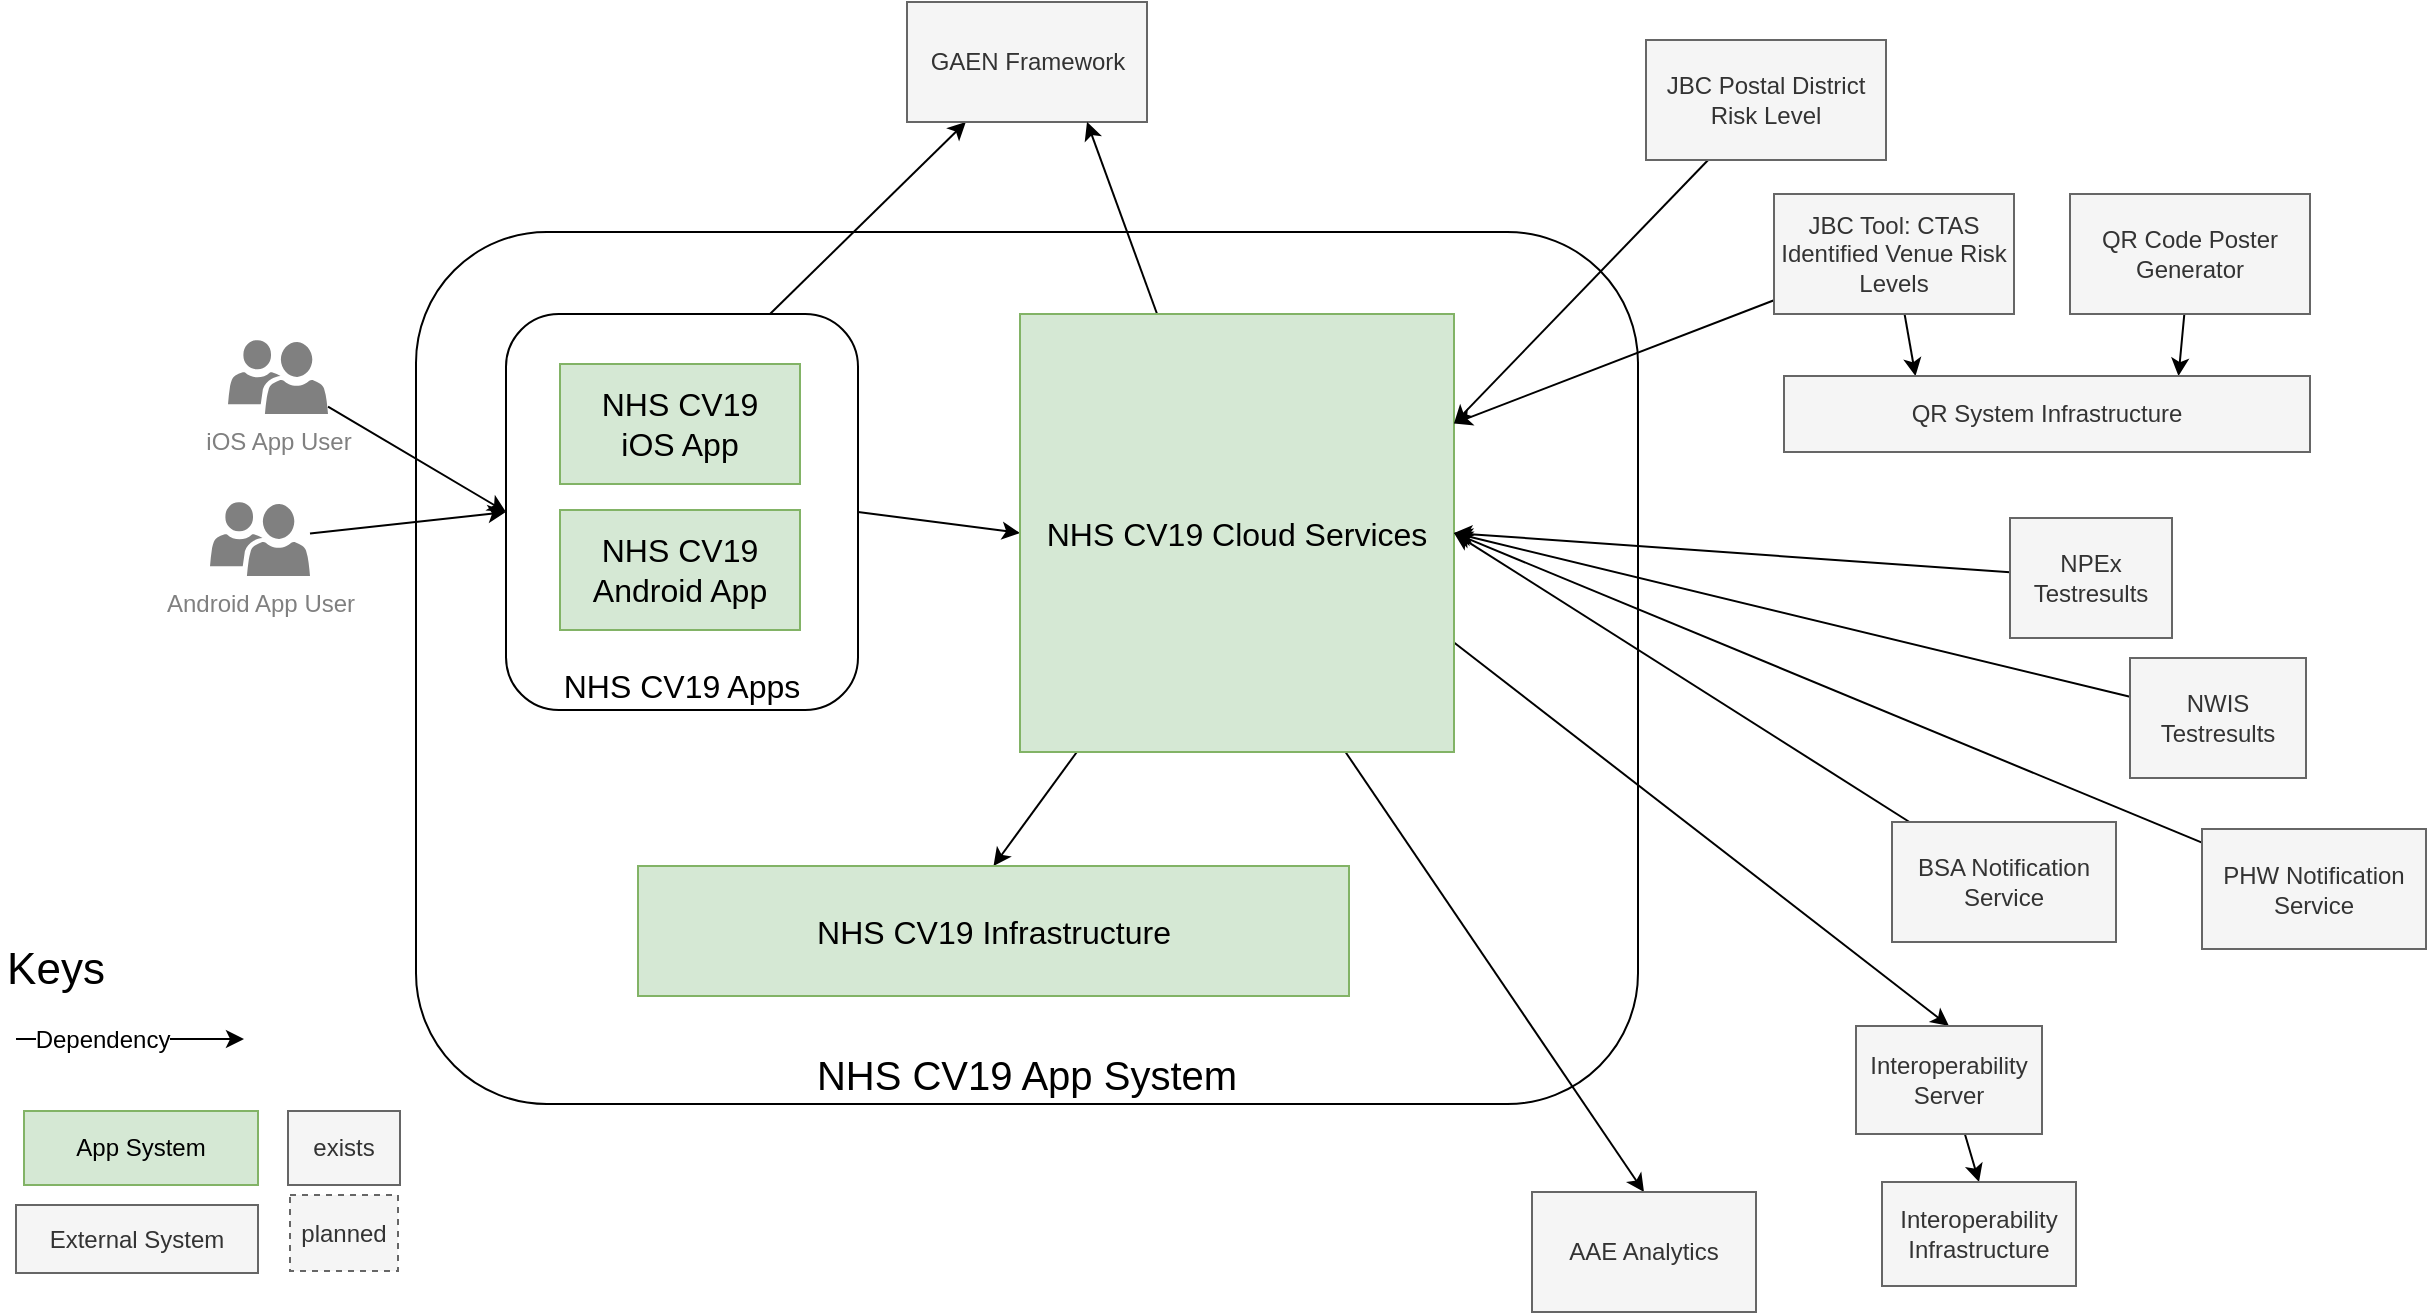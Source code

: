 <mxfile version="13.3.5" type="device" pages="2"><diagram id="AWVpOJH09M_KvvOSWTYQ" name="sys-overview"><mxGraphModel dx="1506" dy="937" grid="0" gridSize="10" guides="1" tooltips="1" connect="1" arrows="1" fold="1" page="0" pageScale="1" pageWidth="1654" pageHeight="1169" math="0" shadow="0"><root><mxCell id="UwHkjxqNzH9_ePjCZzxs-0"/><mxCell id="UwHkjxqNzH9_ePjCZzxs-1" parent="UwHkjxqNzH9_ePjCZzxs-0"/><mxCell id="PIVwTTfh8Cte0nw2TcMF-15" value="NHS CV19 App System" style="rounded=1;whiteSpace=wrap;html=1;fontSize=20;fillColor=none;verticalAlign=bottom;align=center;" parent="UwHkjxqNzH9_ePjCZzxs-1" vertex="1"><mxGeometry x="171" y="248" width="611" height="436" as="geometry"/></mxCell><mxCell id="G1LOfDa1K3LmTQ7hQvMO-6" value="&lt;span style=&quot;font-size: 16px;&quot;&gt;NHS CV19 Apps&lt;/span&gt;" style="rounded=1;whiteSpace=wrap;html=1;fillColor=none;verticalAlign=bottom;fontSize=16;" parent="UwHkjxqNzH9_ePjCZzxs-1" vertex="1"><mxGeometry x="216" y="289" width="176" height="198" as="geometry"/></mxCell><mxCell id="PIVwTTfh8Cte0nw2TcMF-0" style="rounded=0;orthogonalLoop=1;jettySize=auto;html=1;fontSize=16;entryX=0;entryY=0.5;entryDx=0;entryDy=0;exitX=1;exitY=0.5;exitDx=0;exitDy=0;" parent="UwHkjxqNzH9_ePjCZzxs-1" source="G1LOfDa1K3LmTQ7hQvMO-6" target="UwHkjxqNzH9_ePjCZzxs-5" edge="1"><mxGeometry relative="1" as="geometry"/></mxCell><mxCell id="PIVwTTfh8Cte0nw2TcMF-3" style="edgeStyle=none;rounded=0;orthogonalLoop=1;jettySize=auto;html=1;exitX=0.75;exitY=0;exitDx=0;exitDy=0;" parent="UwHkjxqNzH9_ePjCZzxs-1" source="G1LOfDa1K3LmTQ7hQvMO-6" target="UwHkjxqNzH9_ePjCZzxs-4" edge="1"><mxGeometry relative="1" as="geometry"><mxPoint x="350" y="278" as="sourcePoint"/></mxGeometry></mxCell><mxCell id="UwHkjxqNzH9_ePjCZzxs-2" value="NHS CV19 &lt;br&gt;iOS App" style="rounded=0;whiteSpace=wrap;html=1;fillColor=#d5e8d4;strokeColor=#82b366;fontSize=16;" parent="UwHkjxqNzH9_ePjCZzxs-1" vertex="1"><mxGeometry x="243" y="314" width="120" height="60" as="geometry"/></mxCell><mxCell id="UwHkjxqNzH9_ePjCZzxs-3" value="NHS CV19 Android App" style="rounded=0;whiteSpace=wrap;html=1;fillColor=#d5e8d4;strokeColor=#82b366;fontSize=16;" parent="UwHkjxqNzH9_ePjCZzxs-1" vertex="1"><mxGeometry x="243" y="387" width="120" height="60" as="geometry"/></mxCell><mxCell id="UwHkjxqNzH9_ePjCZzxs-4" value="GAEN Framework" style="rounded=0;whiteSpace=wrap;html=1;fillColor=#f5f5f5;strokeColor=#666666;fontColor=#333333;" parent="UwHkjxqNzH9_ePjCZzxs-1" vertex="1"><mxGeometry x="416.5" y="133" width="120" height="60" as="geometry"/></mxCell><mxCell id="PIVwTTfh8Cte0nw2TcMF-2" style="edgeStyle=none;rounded=0;orthogonalLoop=1;jettySize=auto;html=1;entryX=0.75;entryY=1;entryDx=0;entryDy=0;" parent="UwHkjxqNzH9_ePjCZzxs-1" source="UwHkjxqNzH9_ePjCZzxs-5" target="UwHkjxqNzH9_ePjCZzxs-4" edge="1"><mxGeometry relative="1" as="geometry"/></mxCell><mxCell id="PIVwTTfh8Cte0nw2TcMF-5" style="edgeStyle=none;rounded=0;orthogonalLoop=1;jettySize=auto;html=1;entryX=0.5;entryY=0;entryDx=0;entryDy=0;fontSize=16;" parent="UwHkjxqNzH9_ePjCZzxs-1" source="UwHkjxqNzH9_ePjCZzxs-5" target="UwHkjxqNzH9_ePjCZzxs-7" edge="1"><mxGeometry relative="1" as="geometry"/></mxCell><mxCell id="PIVwTTfh8Cte0nw2TcMF-14" style="rounded=0;orthogonalLoop=1;jettySize=auto;html=1;entryX=0.5;entryY=0;entryDx=0;entryDy=0;exitX=1;exitY=0.75;exitDx=0;exitDy=0;" parent="UwHkjxqNzH9_ePjCZzxs-1" source="UwHkjxqNzH9_ePjCZzxs-5" target="3rVK98nyTludoqbb9hJe-1" edge="1"><mxGeometry relative="1" as="geometry"/></mxCell><mxCell id="UZR_FOi4Qb-Nywjjdk2t-1" style="rounded=0;orthogonalLoop=1;jettySize=auto;html=1;entryX=0.5;entryY=0;entryDx=0;entryDy=0;exitX=0.75;exitY=1;exitDx=0;exitDy=0;" parent="UwHkjxqNzH9_ePjCZzxs-1" source="UwHkjxqNzH9_ePjCZzxs-5" target="UZR_FOi4Qb-Nywjjdk2t-0" edge="1"><mxGeometry relative="1" as="geometry"/></mxCell><mxCell id="UwHkjxqNzH9_ePjCZzxs-5" value="NHS CV19 Cloud Services" style="rounded=0;whiteSpace=wrap;html=1;fillColor=#d5e8d4;strokeColor=#82b366;fontSize=16;" parent="UwHkjxqNzH9_ePjCZzxs-1" vertex="1"><mxGeometry x="473" y="289" width="217" height="219" as="geometry"/></mxCell><mxCell id="PIVwTTfh8Cte0nw2TcMF-9" style="edgeStyle=none;rounded=0;orthogonalLoop=1;jettySize=auto;html=1;entryX=1;entryY=0.25;entryDx=0;entryDy=0;" parent="UwHkjxqNzH9_ePjCZzxs-1" source="UwHkjxqNzH9_ePjCZzxs-6" target="UwHkjxqNzH9_ePjCZzxs-5" edge="1"><mxGeometry relative="1" as="geometry"/></mxCell><mxCell id="UwHkjxqNzH9_ePjCZzxs-6" value="JBC Postal District Risk Level" style="rounded=0;whiteSpace=wrap;html=1;fillColor=#f5f5f5;strokeColor=#666666;fontColor=#333333;" parent="UwHkjxqNzH9_ePjCZzxs-1" vertex="1"><mxGeometry x="786" y="152" width="120" height="60" as="geometry"/></mxCell><mxCell id="UwHkjxqNzH9_ePjCZzxs-7" value="NHS CV19 Infrastructure" style="rounded=0;whiteSpace=wrap;html=1;fillColor=#d5e8d4;strokeColor=#82b366;fontSize=16;" parent="UwHkjxqNzH9_ePjCZzxs-1" vertex="1"><mxGeometry x="282" y="565" width="355.5" height="65" as="geometry"/></mxCell><mxCell id="PIVwTTfh8Cte0nw2TcMF-8" style="edgeStyle=none;rounded=0;orthogonalLoop=1;jettySize=auto;html=1;entryX=1;entryY=0.25;entryDx=0;entryDy=0;" parent="UwHkjxqNzH9_ePjCZzxs-1" source="UwHkjxqNzH9_ePjCZzxs-8" target="UwHkjxqNzH9_ePjCZzxs-5" edge="1"><mxGeometry relative="1" as="geometry"/></mxCell><mxCell id="G1LOfDa1K3LmTQ7hQvMO-4" style="edgeStyle=none;rounded=0;orthogonalLoop=1;jettySize=auto;html=1;entryX=0.25;entryY=0;entryDx=0;entryDy=0;" parent="UwHkjxqNzH9_ePjCZzxs-1" source="UwHkjxqNzH9_ePjCZzxs-8" target="G1LOfDa1K3LmTQ7hQvMO-3" edge="1"><mxGeometry relative="1" as="geometry"/></mxCell><mxCell id="UwHkjxqNzH9_ePjCZzxs-8" value="JBC Tool: CTAS Identified Venue Risk Levels" style="rounded=0;whiteSpace=wrap;html=1;fillColor=#f5f5f5;strokeColor=#666666;fontColor=#333333;" parent="UwHkjxqNzH9_ePjCZzxs-1" vertex="1"><mxGeometry x="850" y="229" width="120" height="60" as="geometry"/></mxCell><mxCell id="PIVwTTfh8Cte0nw2TcMF-11" style="edgeStyle=none;rounded=0;orthogonalLoop=1;jettySize=auto;html=1;entryX=1;entryY=0.5;entryDx=0;entryDy=0;" parent="UwHkjxqNzH9_ePjCZzxs-1" source="UwHkjxqNzH9_ePjCZzxs-9" target="UwHkjxqNzH9_ePjCZzxs-5" edge="1"><mxGeometry relative="1" as="geometry"/></mxCell><mxCell id="UwHkjxqNzH9_ePjCZzxs-9" value="NPEx Testresults" style="rounded=0;whiteSpace=wrap;html=1;fillColor=#f5f5f5;strokeColor=#666666;fontColor=#333333;" parent="UwHkjxqNzH9_ePjCZzxs-1" vertex="1"><mxGeometry x="968" y="391" width="81" height="60" as="geometry"/></mxCell><mxCell id="PIVwTTfh8Cte0nw2TcMF-12" style="edgeStyle=none;rounded=0;orthogonalLoop=1;jettySize=auto;html=1;entryX=1;entryY=0.5;entryDx=0;entryDy=0;" parent="UwHkjxqNzH9_ePjCZzxs-1" source="UwHkjxqNzH9_ePjCZzxs-10" target="UwHkjxqNzH9_ePjCZzxs-5" edge="1"><mxGeometry relative="1" as="geometry"/></mxCell><mxCell id="UwHkjxqNzH9_ePjCZzxs-10" value="BSA Notification Service" style="rounded=0;whiteSpace=wrap;html=1;fillColor=#f5f5f5;strokeColor=#666666;fontColor=#333333;" parent="UwHkjxqNzH9_ePjCZzxs-1" vertex="1"><mxGeometry x="909" y="543" width="112" height="60" as="geometry"/></mxCell><mxCell id="PIVwTTfh8Cte0nw2TcMF-10" style="edgeStyle=none;rounded=0;orthogonalLoop=1;jettySize=auto;html=1;entryX=1;entryY=0.5;entryDx=0;entryDy=0;" parent="UwHkjxqNzH9_ePjCZzxs-1" source="UwHkjxqNzH9_ePjCZzxs-11" target="UwHkjxqNzH9_ePjCZzxs-5" edge="1"><mxGeometry relative="1" as="geometry"/></mxCell><mxCell id="UwHkjxqNzH9_ePjCZzxs-11" value="NWIS Testresults" style="rounded=0;whiteSpace=wrap;html=1;fillColor=#f5f5f5;strokeColor=#666666;fontColor=#333333;" parent="UwHkjxqNzH9_ePjCZzxs-1" vertex="1"><mxGeometry x="1028" y="461" width="88" height="60" as="geometry"/></mxCell><mxCell id="G1LOfDa1K3LmTQ7hQvMO-1" style="rounded=0;orthogonalLoop=1;jettySize=auto;html=1;entryX=0.5;entryY=0;entryDx=0;entryDy=0;" parent="UwHkjxqNzH9_ePjCZzxs-1" source="3rVK98nyTludoqbb9hJe-1" target="G1LOfDa1K3LmTQ7hQvMO-0" edge="1"><mxGeometry relative="1" as="geometry"/></mxCell><mxCell id="3rVK98nyTludoqbb9hJe-1" value="Interoperability Server" style="rounded=0;whiteSpace=wrap;html=1;fillColor=#f5f5f5;strokeColor=#666666;fontColor=#333333;" parent="UwHkjxqNzH9_ePjCZzxs-1" vertex="1"><mxGeometry x="891" y="645" width="93" height="54" as="geometry"/></mxCell><mxCell id="PIVwTTfh8Cte0nw2TcMF-23" style="edgeStyle=none;rounded=0;orthogonalLoop=1;jettySize=auto;html=1;exitX=0.989;exitY=0.854;exitDx=0;exitDy=0;exitPerimeter=0;" parent="UwHkjxqNzH9_ePjCZzxs-1" edge="1"><mxGeometry relative="1" as="geometry"><mxPoint x="-28.997" y="651.496" as="sourcePoint"/><mxPoint x="85" y="651.5" as="targetPoint"/></mxGeometry></mxCell><mxCell id="PIVwTTfh8Cte0nw2TcMF-24" value="Dependency" style="edgeLabel;html=1;align=center;verticalAlign=middle;resizable=0;points=[];fontSize=12;" parent="PIVwTTfh8Cte0nw2TcMF-23" vertex="1" connectable="0"><mxGeometry x="-0.246" relative="1" as="geometry"><mxPoint as="offset"/></mxGeometry></mxCell><mxCell id="PIVwTTfh8Cte0nw2TcMF-25" value="External System" style="rounded=0;whiteSpace=wrap;html=1;fillColor=#f5f5f5;strokeColor=#666666;fontColor=#333333;" parent="UwHkjxqNzH9_ePjCZzxs-1" vertex="1"><mxGeometry x="-29" y="734.5" width="121" height="34" as="geometry"/></mxCell><mxCell id="PIVwTTfh8Cte0nw2TcMF-26" value="planned" style="rounded=0;whiteSpace=wrap;html=1;dashed=1;fillColor=#f5f5f5;strokeColor=#666666;fontColor=#333333;" parent="UwHkjxqNzH9_ePjCZzxs-1" vertex="1"><mxGeometry x="108" y="729.5" width="54" height="38" as="geometry"/></mxCell><mxCell id="PIVwTTfh8Cte0nw2TcMF-27" value="exists" style="rounded=0;whiteSpace=wrap;html=1;fillColor=#f5f5f5;strokeColor=#666666;fontColor=#333333;" parent="UwHkjxqNzH9_ePjCZzxs-1" vertex="1"><mxGeometry x="107" y="687.5" width="56" height="37" as="geometry"/></mxCell><mxCell id="PIVwTTfh8Cte0nw2TcMF-28" value="Keys" style="text;html=1;strokeColor=none;fillColor=none;align=center;verticalAlign=middle;whiteSpace=wrap;rounded=0;fontSize=22;" parent="UwHkjxqNzH9_ePjCZzxs-1" vertex="1"><mxGeometry x="-29" y="606.5" width="40" height="20" as="geometry"/></mxCell><mxCell id="PIVwTTfh8Cte0nw2TcMF-32" style="edgeStyle=none;rounded=0;orthogonalLoop=1;jettySize=auto;html=1;fontSize=12;entryX=1;entryY=0.5;entryDx=0;entryDy=0;" parent="UwHkjxqNzH9_ePjCZzxs-1" source="PIVwTTfh8Cte0nw2TcMF-31" target="UwHkjxqNzH9_ePjCZzxs-5" edge="1"><mxGeometry relative="1" as="geometry"><mxPoint x="702" y="388" as="targetPoint"/></mxGeometry></mxCell><mxCell id="PIVwTTfh8Cte0nw2TcMF-31" value="PHW Notification Service" style="rounded=0;whiteSpace=wrap;html=1;fillColor=#f5f5f5;strokeColor=#666666;fontColor=#333333;" parent="UwHkjxqNzH9_ePjCZzxs-1" vertex="1"><mxGeometry x="1064" y="546.5" width="112" height="60" as="geometry"/></mxCell><mxCell id="PIVwTTfh8Cte0nw2TcMF-35" style="edgeStyle=none;rounded=0;orthogonalLoop=1;jettySize=auto;html=1;entryX=0;entryY=0.5;entryDx=0;entryDy=0;fontSize=12;" parent="UwHkjxqNzH9_ePjCZzxs-1" source="PIVwTTfh8Cte0nw2TcMF-33" target="G1LOfDa1K3LmTQ7hQvMO-6" edge="1"><mxGeometry relative="1" as="geometry"/></mxCell><mxCell id="PIVwTTfh8Cte0nw2TcMF-33" value="iOS App User" style="pointerEvents=1;shadow=0;dashed=0;html=1;strokeColor=none;labelPosition=center;verticalLabelPosition=bottom;verticalAlign=top;align=center;shape=mxgraph.mscae.intune.user_group;fontSize=12;fontColor=#808080;fillColor=#808080;" parent="UwHkjxqNzH9_ePjCZzxs-1" vertex="1"><mxGeometry x="77" y="302" width="50" height="37" as="geometry"/></mxCell><mxCell id="PIVwTTfh8Cte0nw2TcMF-36" style="edgeStyle=none;rounded=0;orthogonalLoop=1;jettySize=auto;html=1;fontSize=12;entryX=0;entryY=0.5;entryDx=0;entryDy=0;" parent="UwHkjxqNzH9_ePjCZzxs-1" source="PIVwTTfh8Cte0nw2TcMF-34" target="G1LOfDa1K3LmTQ7hQvMO-6" edge="1"><mxGeometry relative="1" as="geometry"/></mxCell><mxCell id="PIVwTTfh8Cte0nw2TcMF-34" value="Android App User" style="pointerEvents=1;shadow=0;dashed=0;html=1;strokeColor=none;labelPosition=center;verticalLabelPosition=bottom;verticalAlign=top;align=center;shape=mxgraph.mscae.intune.user_group;fontSize=12;fontColor=#808080;fillColor=#808080;" parent="UwHkjxqNzH9_ePjCZzxs-1" vertex="1"><mxGeometry x="68" y="383" width="50" height="37" as="geometry"/></mxCell><mxCell id="UZR_FOi4Qb-Nywjjdk2t-0" value="AAE Analytics" style="rounded=0;whiteSpace=wrap;html=1;fillColor=#f5f5f5;strokeColor=#666666;fontColor=#333333;" parent="UwHkjxqNzH9_ePjCZzxs-1" vertex="1"><mxGeometry x="729" y="728" width="112" height="60" as="geometry"/></mxCell><mxCell id="JJxoGtLsQBbRzUtJJT7l-0" value="App System" style="rounded=0;whiteSpace=wrap;html=1;fillColor=#d5e8d4;strokeColor=#82b366;" parent="UwHkjxqNzH9_ePjCZzxs-1" vertex="1"><mxGeometry x="-25" y="687.5" width="117" height="37" as="geometry"/></mxCell><mxCell id="G1LOfDa1K3LmTQ7hQvMO-0" value="Interoperability Infrastructure" style="rounded=0;whiteSpace=wrap;html=1;fillColor=#f5f5f5;strokeColor=#666666;fontColor=#333333;" parent="UwHkjxqNzH9_ePjCZzxs-1" vertex="1"><mxGeometry x="904" y="723" width="97" height="52" as="geometry"/></mxCell><mxCell id="G1LOfDa1K3LmTQ7hQvMO-5" style="edgeStyle=none;rounded=0;orthogonalLoop=1;jettySize=auto;html=1;entryX=0.75;entryY=0;entryDx=0;entryDy=0;" parent="UwHkjxqNzH9_ePjCZzxs-1" source="G1LOfDa1K3LmTQ7hQvMO-2" target="G1LOfDa1K3LmTQ7hQvMO-3" edge="1"><mxGeometry relative="1" as="geometry"/></mxCell><mxCell id="G1LOfDa1K3LmTQ7hQvMO-2" value="QR Code Poster Generator" style="rounded=0;whiteSpace=wrap;html=1;fillColor=#f5f5f5;strokeColor=#666666;fontColor=#333333;" parent="UwHkjxqNzH9_ePjCZzxs-1" vertex="1"><mxGeometry x="998" y="229" width="120" height="60" as="geometry"/></mxCell><mxCell id="G1LOfDa1K3LmTQ7hQvMO-3" value="QR System Infrastructure" style="rounded=0;whiteSpace=wrap;html=1;fillColor=#f5f5f5;strokeColor=#666666;fontColor=#333333;" parent="UwHkjxqNzH9_ePjCZzxs-1" vertex="1"><mxGeometry x="855" y="320" width="263" height="38" as="geometry"/></mxCell></root></mxGraphModel></diagram><diagram name="sys-arch" id="MIizSha0O3fvtMK0PCOD"><mxGraphModel dx="2837" dy="2139" grid="0" gridSize="10" guides="1" tooltips="1" connect="1" arrows="1" fold="1" page="0" pageScale="1" pageWidth="1654" pageHeight="1169" math="0" shadow="0"><root><mxCell id="kiVt3S2lOiR5hsIp-Kmd-0"/><mxCell id="kiVt3S2lOiR5hsIp-Kmd-1" parent="kiVt3S2lOiR5hsIp-Kmd-0"/><mxCell id="gddFXcormWA68JvpZiPz-0" value="" style="endArrow=none;dashed=1;html=1;strokeWidth=3;strokeColor=#B3B3B3;" parent="kiVt3S2lOiR5hsIp-Kmd-1" edge="1"><mxGeometry width="50" height="50" relative="1" as="geometry"><mxPoint x="-397" y="-344" as="sourcePoint"/><mxPoint x="-397" y="606" as="targetPoint"/></mxGeometry></mxCell><mxCell id="v7NWKqyv9IXQPwMrkkju-1" value="NHS CV19 Cloud&lt;br style=&quot;font-size: 14px&quot;&gt;[AWS Cloud-Native]" style="whiteSpace=wrap;html=1;fontColor=#000000;strokeColor=#000000;align=right;verticalAlign=top;spacingRight=6;spacing=0;fontSize=14;fontStyle=1;spacingTop=5;" parent="kiVt3S2lOiR5hsIp-Kmd-1" vertex="1"><mxGeometry x="135" y="-167.37" width="377" height="1049" as="geometry"/></mxCell><mxCell id="eq-pwSev9H0Bq-plpGlM-3" value="&lt;span&gt;&lt;br&gt;&lt;/span&gt;" style="whiteSpace=wrap;html=1;strokeColor=#000000;fontColor=#000000;fontStyle=0;dashed=1;verticalAlign=top;fillColor=none;" parent="kiVt3S2lOiR5hsIp-Kmd-1" vertex="1"><mxGeometry x="792.49" y="204.8" width="285.31" height="165.53" as="geometry"/></mxCell><mxCell id="eq-pwSev9H0Bq-plpGlM-13" value="&lt;span&gt;Citizen Notification&lt;br&gt;&lt;/span&gt;" style="whiteSpace=wrap;html=1;strokeColor=#000000;fontColor=#000000;fontStyle=0;dashed=1;verticalAlign=top;fillColor=none;" parent="kiVt3S2lOiR5hsIp-Kmd-1" vertex="1"><mxGeometry x="827.24" y="639.06" width="198.31" height="98.38" as="geometry"/></mxCell><mxCell id="kiVt3S2lOiR5hsIp-Kmd-3" value="" style="rounded=0;whiteSpace=wrap;html=1;strokeColor=#999999;align=left;fillColor=none;strokeWidth=1;" parent="kiVt3S2lOiR5hsIp-Kmd-1" vertex="1"><mxGeometry x="1181" y="403.56" width="253" height="459.03" as="geometry"/></mxCell><mxCell id="kiVt3S2lOiR5hsIp-Kmd-4" value="" style="endArrow=none;dashed=1;html=1;strokeWidth=3;strokeColor=#B3B3B3;" parent="kiVt3S2lOiR5hsIp-Kmd-1" edge="1"><mxGeometry width="50" height="50" relative="1" as="geometry"><mxPoint x="31" y="925.27" as="sourcePoint"/><mxPoint x="31" y="-321.73" as="targetPoint"/></mxGeometry></mxCell><mxCell id="kiVt3S2lOiR5hsIp-Kmd-5" style="edgeStyle=none;rounded=0;orthogonalLoop=1;jettySize=auto;html=1;exitX=0;exitY=0.5;exitDx=0;exitDy=0;entryX=1;entryY=0.5;entryDx=0;entryDy=0;" parent="kiVt3S2lOiR5hsIp-Kmd-1" source="kiVt3S2lOiR5hsIp-Kmd-7" target="kiVt3S2lOiR5hsIp-Kmd-35" edge="1"><mxGeometry relative="1" as="geometry"/></mxCell><mxCell id="kiVt3S2lOiR5hsIp-Kmd-6" value="if ctaToken received from website:&lt;br&gt;upload&amp;nbsp;test results" style="edgeLabel;html=1;align=center;verticalAlign=middle;resizable=0;points=[];" parent="kiVt3S2lOiR5hsIp-Kmd-5" vertex="1" connectable="0"><mxGeometry x="0.281" relative="1" as="geometry"><mxPoint x="23.72" y="6.0" as="offset"/></mxGeometry></mxCell><mxCell id="kiVt3S2lOiR5hsIp-Kmd-7" value="&lt;span&gt;Virology Test Labs&lt;br&gt;&lt;/span&gt;" style="whiteSpace=wrap;html=1;strokeColor=#000000;fontColor=#000000;fontStyle=0;dashed=1;verticalAlign=top;" parent="kiVt3S2lOiR5hsIp-Kmd-1" vertex="1"><mxGeometry x="755.23" y="512.96" width="233" height="101.14" as="geometry"/></mxCell><mxCell id="kiVt3S2lOiR5hsIp-Kmd-8" value="" style="endArrow=classic;html=1;fontSize=20;fontColor=#B3B3B3;" parent="kiVt3S2lOiR5hsIp-Kmd-1" edge="1"><mxGeometry width="50" height="50" relative="1" as="geometry"><mxPoint x="1201.5" y="446.05" as="sourcePoint"/><mxPoint x="1299.5" y="446.05" as="targetPoint"/></mxGeometry></mxCell><mxCell id="kiVt3S2lOiR5hsIp-Kmd-9" value="dependency" style="edgeLabel;html=1;align=center;verticalAlign=middle;resizable=0;points=[];" parent="kiVt3S2lOiR5hsIp-Kmd-8" vertex="1" connectable="0"><mxGeometry x="-0.807" y="3" relative="1" as="geometry"><mxPoint x="39" y="-7" as="offset"/></mxGeometry></mxCell><mxCell id="kiVt3S2lOiR5hsIp-Kmd-10" value="Keys" style="text;html=1;strokeColor=none;fillColor=none;align=left;verticalAlign=middle;whiteSpace=wrap;rounded=0;fontSize=20;fontColor=#000000;" parent="kiVt3S2lOiR5hsIp-Kmd-1" vertex="1"><mxGeometry x="1183" y="368.51" width="190" height="20" as="geometry"/></mxCell><mxCell id="kiVt3S2lOiR5hsIp-Kmd-12" value="" style="pointerEvents=1;dashed=0;html=1;strokeColor=none;fillColor=#4D4D4D;labelPosition=center;verticalLabelPosition=bottom;verticalAlign=top;outlineConnect=0;align=center;shape=mxgraph.office.devices.laptop;fontColor=#000000;gradientColor=none;" parent="kiVt3S2lOiR5hsIp-Kmd-1" vertex="1"><mxGeometry x="-350" y="734.09" width="40" height="30" as="geometry"/></mxCell><mxCell id="kiVt3S2lOiR5hsIp-Kmd-13" value="England/Wales&lt;br&gt;Data for High-risk &lt;br&gt;Postal Districts" style="whiteSpace=wrap;html=1;strokeColor=#23445d;fontStyle=0;fillColor=#bac8d3;" parent="kiVt3S2lOiR5hsIp-Kmd-1" vertex="1"><mxGeometry x="927.8" y="234.8" width="115" height="46.88" as="geometry"/></mxCell><mxCell id="kiVt3S2lOiR5hsIp-Kmd-15" value="" style="endArrow=none;dashed=1;html=1;strokeWidth=3;strokeColor=#B3B3B3;" parent="kiVt3S2lOiR5hsIp-Kmd-1" edge="1"><mxGeometry width="50" height="50" relative="1" as="geometry"><mxPoint x="616" y="929" as="sourcePoint"/><mxPoint x="616" y="-345.77" as="targetPoint"/></mxGeometry></mxCell><mxCell id="kiVt3S2lOiR5hsIp-Kmd-16" value="Component&lt;br&gt;[Technology]" style="whiteSpace=wrap;html=1;" parent="kiVt3S2lOiR5hsIp-Kmd-1" vertex="1"><mxGeometry x="1200.5" y="522.26" width="100" height="43" as="geometry"/></mxCell><mxCell id="kiVt3S2lOiR5hsIp-Kmd-18" value="APIs and Cloud Services (Backend)" style="text;html=1;strokeColor=none;fillColor=none;align=center;verticalAlign=middle;whiteSpace=wrap;rounded=0;fontSize=27;fontColor=#B3B3B3;" parent="kiVt3S2lOiR5hsIp-Kmd-1" vertex="1"><mxGeometry x="141.16" y="-394" width="265" height="20" as="geometry"/></mxCell><mxCell id="kiVt3S2lOiR5hsIp-Kmd-20" style="edgeStyle=none;rounded=0;orthogonalLoop=1;jettySize=auto;html=1;exitX=1;exitY=0.5;exitDx=0;exitDy=0;entryX=0;entryY=0.5;entryDx=0;entryDy=0;" parent="kiVt3S2lOiR5hsIp-Kmd-1" source="v7NWKqyv9IXQPwMrkkju-7" target="gddFXcormWA68JvpZiPz-16" edge="1"><mxGeometry relative="1" as="geometry"><mxPoint x="101" y="825.15" as="targetPoint"/></mxGeometry></mxCell><mxCell id="kiVt3S2lOiR5hsIp-Kmd-21" value="monitor" style="edgeLabel;html=1;align=center;verticalAlign=middle;resizable=0;points=[];" parent="kiVt3S2lOiR5hsIp-Kmd-20" vertex="1" connectable="0"><mxGeometry x="-0.14" relative="1" as="geometry"><mxPoint x="-2.01" y="-2.81" as="offset"/></mxGeometry></mxCell><mxCell id="kiVt3S2lOiR5hsIp-Kmd-22" value="&lt;span&gt;NHS CV19 System &lt;br&gt;Operations&amp;nbsp;&lt;br&gt;[AWS, Web]&lt;/span&gt;" style="whiteSpace=wrap;html=1;fontSize=14;fontStyle=1;spacing=0;spacingRight=6;verticalAlign=top;spacingTop=5;align=left;spacingLeft=6;" parent="kiVt3S2lOiR5hsIp-Kmd-1" vertex="1"><mxGeometry x="-268" y="656.63" width="211.81" height="241" as="geometry"/></mxCell><mxCell id="kiVt3S2lOiR5hsIp-Kmd-24" value="Distribution/&lt;br&gt;Diagnosis Key" style="html=1;fontColor=#000000;strokeColor=#0e8088;fillColor=#b0e3e6;labelPosition=right;verticalLabelPosition=middle;align=left;verticalAlign=middle;spacingRight=0;spacingLeft=5;" parent="kiVt3S2lOiR5hsIp-Kmd-1" vertex="1"><mxGeometry x="123.49" y="36.45" width="25.01" height="26.63" as="geometry"/></mxCell><mxCell id="kiVt3S2lOiR5hsIp-Kmd-33" value="order test" style="edgeStyle=none;rounded=0;orthogonalLoop=1;jettySize=auto;html=1;exitX=0;exitY=0.5;exitDx=0;exitDy=0;entryX=1;entryY=0.5;entryDx=0;entryDy=0;" parent="kiVt3S2lOiR5hsIp-Kmd-1" source="kiVt3S2lOiR5hsIp-Kmd-106" target="eq-pwSev9H0Bq-plpGlM-20" edge="1"><mxGeometry relative="1" as="geometry"><mxPoint x="-376.57" y="80.765" as="targetPoint"/></mxGeometry></mxCell><mxCell id="kiVt3S2lOiR5hsIp-Kmd-35" value="Upload/&lt;br&gt;Test Lab Results" style="html=1;strokeColor=#0E8088;fillColor=#B0E3E6;labelPosition=left;verticalLabelPosition=middle;align=right;verticalAlign=middle;spacingRight=5;" parent="kiVt3S2lOiR5hsIp-Kmd-1" vertex="1"><mxGeometry x="493.99" y="580.83" width="25" height="25" as="geometry"/></mxCell><mxCell id="kiVt3S2lOiR5hsIp-Kmd-36" style="edgeStyle=none;rounded=0;orthogonalLoop=1;jettySize=auto;html=1;entryX=0;entryY=0.5;entryDx=0;entryDy=0;exitX=1;exitY=0.5;exitDx=0;exitDy=0;" parent="kiVt3S2lOiR5hsIp-Kmd-1" edge="1"><mxGeometry relative="1" as="geometry"><mxPoint x="103.14" y="407.02" as="targetPoint"/></mxGeometry></mxCell><mxCell id="kiVt3S2lOiR5hsIp-Kmd-37" value="send app analytics" style="edgeLabel;html=1;align=center;verticalAlign=middle;resizable=0;points=[];" parent="kiVt3S2lOiR5hsIp-Kmd-36" vertex="1" connectable="0"><mxGeometry x="0.35" relative="1" as="geometry"><mxPoint x="-47.88" y="-9.33" as="offset"/></mxGeometry></mxCell><mxCell id="kiVt3S2lOiR5hsIp-Kmd-38" value="&lt;meta charset=&quot;utf-8&quot;&gt;&lt;span style=&quot;color: rgb(0, 0, 0); font-family: helvetica; font-size: 11px; font-style: normal; font-weight: 400; letter-spacing: normal; text-align: center; text-indent: 0px; text-transform: none; word-spacing: 0px; background-color: rgb(255, 255, 255); display: inline; float: none;&quot;&gt;poll test result&lt;/span&gt;" style="edgeStyle=none;rounded=0;orthogonalLoop=1;jettySize=auto;html=1;exitX=1;exitY=0.5;exitDx=0;exitDy=0;entryX=0;entryY=0.5;entryDx=0;entryDy=0;" parent="kiVt3S2lOiR5hsIp-Kmd-1" edge="1"><mxGeometry relative="1" as="geometry"><mxPoint x="112.67" y="124.705" as="targetPoint"/></mxGeometry></mxCell><mxCell id="kiVt3S2lOiR5hsIp-Kmd-40" value="NHS CV19 App&lt;br style=&quot;font-size: 14px;&quot;&gt;[iOS, Android]" style="whiteSpace=wrap;html=1;fontColor=#000000;strokeColor=#000000;align=left;verticalAlign=top;spacingRight=6;spacing=0;fontSize=14;fontStyle=1;spacingTop=5;spacingLeft=6;" parent="kiVt3S2lOiR5hsIp-Kmd-1" vertex="1"><mxGeometry x="-324" y="-263" width="272" height="839" as="geometry"/></mxCell><mxCell id="kiVt3S2lOiR5hsIp-Kmd-41" value="UK data sources and analytics" style="rounded=0;whiteSpace=wrap;html=1;fillColor=#bac8d3;strokeColor=#23445d;" parent="kiVt3S2lOiR5hsIp-Kmd-1" vertex="1"><mxGeometry x="859.0" y="806.75" width="88" height="60" as="geometry"/></mxCell><mxCell id="kiVt3S2lOiR5hsIp-Kmd-50" value="Organisation" style="whiteSpace=wrap;html=1;rounded=0;strokeColor=#23445d;fillColor=#bac8d3;" parent="kiVt3S2lOiR5hsIp-Kmd-1" vertex="1"><mxGeometry x="1200.5" y="681.59" width="104" height="43" as="geometry"/></mxCell><mxCell id="kiVt3S2lOiR5hsIp-Kmd-51" value="Upload/&lt;br&gt;Postal District Risk Levels" style="html=1;strokeColor=#0E8088;fillColor=#B0E3E6;labelPosition=left;verticalLabelPosition=middle;align=right;verticalAlign=middle;spacingRight=5;" parent="kiVt3S2lOiR5hsIp-Kmd-1" vertex="1"><mxGeometry x="493.99" y="188.31" width="25" height="25" as="geometry"/></mxCell><mxCell id="kiVt3S2lOiR5hsIp-Kmd-54" value="Symptoms Data" style="whiteSpace=wrap;html=1;strokeColor=#0E8088;fillColor=#B0E3E6;labelPosition=left;verticalLabelPosition=middle;align=right;verticalAlign=middle;spacingRight=5;" parent="kiVt3S2lOiR5hsIp-Kmd-1" vertex="1"><mxGeometry x="496.13" y="287.36" width="25" height="25" as="geometry"/></mxCell><mxCell id="_n_Tzm7SmgrRMgYOmNy--3" style="rounded=0;orthogonalLoop=1;jettySize=auto;html=1;entryX=0;entryY=0.5;entryDx=0;entryDy=0;" parent="kiVt3S2lOiR5hsIp-Kmd-1" source="kiVt3S2lOiR5hsIp-Kmd-61" target="2d_QCjYA2E_OFU-nd2_z-1" edge="1"><mxGeometry relative="1" as="geometry"/></mxCell><mxCell id="kiVt3S2lOiR5hsIp-Kmd-61" value="poll&amp;nbsp; configuration" style="whiteSpace=wrap;html=1;fontColor=#000000;strokeColor=#0e8088;fillColor=#b0e3e6;spacingRight=5;labelPosition=left;verticalLabelPosition=middle;align=right;verticalAlign=middle;" parent="kiVt3S2lOiR5hsIp-Kmd-1" vertex="1"><mxGeometry x="-64.85" y="-53.0" width="25" height="25" as="geometry"/></mxCell><mxCell id="kiVt3S2lOiR5hsIp-Kmd-64" value="" style="rounded=0;whiteSpace=wrap;html=1;fontColor=#999999;" parent="kiVt3S2lOiR5hsIp-Kmd-1" vertex="1"><mxGeometry x="1293.5" y="534.26" width="21" height="19" as="geometry"/></mxCell><mxCell id="kiVt3S2lOiR5hsIp-Kmd-65" value="&lt;div&gt;&lt;span&gt;&lt;font color=&quot;#000000&quot; face=&quot;helvetica&quot;&gt;Port &lt;br&gt;(modular point of interaction)&lt;/font&gt;&lt;/span&gt;&lt;/div&gt;" style="text;whiteSpace=wrap;html=1;fontColor=#999999;align=left;" parent="kiVt3S2lOiR5hsIp-Kmd-1" vertex="1"><mxGeometry x="1319.5" y="529.03" width="87" height="42" as="geometry"/></mxCell><mxCell id="kiVt3S2lOiR5hsIp-Kmd-66" value="&lt;span&gt;ConfigStore&lt;br&gt;&lt;/span&gt;" style="whiteSpace=wrap;html=1;strokeColor=#0e8088;fontStyle=0;fillColor=#b0e3e6;labelPosition=right;verticalLabelPosition=middle;align=left;verticalAlign=middle;spacingLeft=5;" parent="kiVt3S2lOiR5hsIp-Kmd-1" vertex="1"><mxGeometry x="120" y="685.82" width="24.84" height="23.42" as="geometry"/></mxCell><mxCell id="kiVt3S2lOiR5hsIp-Kmd-67" value="Exists or implementation&lt;br&gt;in progress" style="whiteSpace=wrap;html=1;fillColor=#b0e3e6;strokeColor=#0e8088;" parent="kiVt3S2lOiR5hsIp-Kmd-1" vertex="1"><mxGeometry x="1200.5" y="600.03" width="88" height="43" as="geometry"/></mxCell><mxCell id="kiVt3S2lOiR5hsIp-Kmd-68" value="&lt;font color=&quot;#000000&quot;&gt;Sys Admin&lt;/font&gt;" style="pointerEvents=1;shadow=0;dashed=0;html=1;strokeColor=#314354;labelPosition=center;verticalLabelPosition=bottom;verticalAlign=top;align=center;fillColor=#647687;shape=mxgraph.mscae.intune.user_group;fontColor=#ffffff;" parent="kiVt3S2lOiR5hsIp-Kmd-1" vertex="1"><mxGeometry x="-359" y="788.01" width="50" height="36.89" as="geometry"/></mxCell><mxCell id="kiVt3S2lOiR5hsIp-Kmd-69" style="edgeStyle=none;rounded=0;orthogonalLoop=1;jettySize=auto;html=1;entryX=0;entryY=0.5;entryDx=0;entryDy=0;exitX=1;exitY=0.5;exitDx=0;exitDy=0;" parent="kiVt3S2lOiR5hsIp-Kmd-1" source="v7NWKqyv9IXQPwMrkkju-6" target="kiVt3S2lOiR5hsIp-Kmd-66" edge="1"><mxGeometry relative="1" as="geometry"><mxPoint x="-190" y="867.15" as="sourcePoint"/><mxPoint x="93" y="851.15" as="targetPoint"/></mxGeometry></mxCell><mxCell id="kiVt3S2lOiR5hsIp-Kmd-70" value="switch &lt;br&gt;circuit breaker" style="edgeLabel;html=1;align=center;verticalAlign=middle;resizable=0;points=[];" parent="kiVt3S2lOiR5hsIp-Kmd-69" vertex="1" connectable="0"><mxGeometry x="-0.14" relative="1" as="geometry"><mxPoint x="-4.38" y="-12.45" as="offset"/></mxGeometry></mxCell><mxCell id="kiVt3S2lOiR5hsIp-Kmd-71" value="enter &lt;br&gt;test code" style="edgeStyle=none;rounded=0;orthogonalLoop=1;jettySize=auto;html=1;entryX=0;entryY=0.5;entryDx=0;entryDy=0;exitX=0.87;exitY=0.65;exitDx=0;exitDy=0;exitPerimeter=0;" parent="kiVt3S2lOiR5hsIp-Kmd-1" source="gddFXcormWA68JvpZiPz-38" target="kiVt3S2lOiR5hsIp-Kmd-131" edge="1"><mxGeometry relative="1" as="geometry"/></mxCell><mxCell id="kiVt3S2lOiR5hsIp-Kmd-72" value="check-in to venue" style="edgeStyle=none;rounded=0;orthogonalLoop=1;jettySize=auto;html=1;entryX=0;entryY=0.75;entryDx=0;entryDy=0;exitX=0.87;exitY=0.65;exitDx=0;exitDy=0;exitPerimeter=0;" parent="kiVt3S2lOiR5hsIp-Kmd-1" source="gddFXcormWA68JvpZiPz-11" target="kiVt3S2lOiR5hsIp-Kmd-92" edge="1"><mxGeometry relative="1" as="geometry"/></mxCell><mxCell id="kiVt3S2lOiR5hsIp-Kmd-77" style="edgeStyle=none;rounded=0;orthogonalLoop=1;jettySize=auto;html=1;" parent="kiVt3S2lOiR5hsIp-Kmd-1" source="kiVt3S2lOiR5hsIp-Kmd-79" target="kiVt3S2lOiR5hsIp-Kmd-82" edge="1"><mxGeometry relative="1" as="geometry"><mxPoint x="801.33" y="81.3" as="targetPoint"/></mxGeometry></mxCell><mxCell id="kiVt3S2lOiR5hsIp-Kmd-78" value="provides IDs from&lt;br&gt;generated posters" style="edgeLabel;html=1;align=center;verticalAlign=middle;resizable=0;points=[];" parent="kiVt3S2lOiR5hsIp-Kmd-77" vertex="1" connectable="0"><mxGeometry x="0.055" y="2" relative="1" as="geometry"><mxPoint as="offset"/></mxGeometry></mxCell><mxCell id="kiVt3S2lOiR5hsIp-Kmd-79" value="&lt;span&gt;QR Code &lt;br&gt;Poster Generator&lt;br&gt;[Web Application]&lt;br&gt;&lt;/span&gt;" style="whiteSpace=wrap;html=1;strokeColor=#0e8088;fontStyle=0;fillColor=#b0e3e6;" parent="kiVt3S2lOiR5hsIp-Kmd-1" vertex="1"><mxGeometry x="907.13" y="36.82" width="104.11" height="93.84" as="geometry"/></mxCell><mxCell id="kiVt3S2lOiR5hsIp-Kmd-80" value="Upload/&lt;br&gt;Identified Risk Venues" style="html=1;fillColor=#B0E3E6;strokeColor=#0E8088;labelPosition=left;verticalLabelPosition=middle;align=right;verticalAlign=middle;spacingRight=5;" parent="kiVt3S2lOiR5hsIp-Kmd-1" vertex="1"><mxGeometry x="496.13" y="65.91" width="25" height="25" as="geometry"/></mxCell><mxCell id="kiVt3S2lOiR5hsIp-Kmd-82" value="&lt;span&gt;England/Wales&lt;br&gt;RiskVenues&lt;br&gt;&lt;/span&gt;" style="whiteSpace=wrap;html=1;fontStyle=0;fillColor=#b0e3e6;strokeColor=#0e8088;" parent="kiVt3S2lOiR5hsIp-Kmd-1" vertex="1"><mxGeometry x="667.13" y="48.28" width="97.84" height="50" as="geometry"/></mxCell><mxCell id="kiVt3S2lOiR5hsIp-Kmd-83" value="App Analytics Environment AAE" style="whiteSpace=wrap;html=1;strokeColor=#0e8088;fontStyle=0;fillColor=#b0e3e6;" parent="kiVt3S2lOiR5hsIp-Kmd-1" vertex="1"><mxGeometry x="747.0" y="820.69" width="119.68" height="57.31" as="geometry"/></mxCell><mxCell id="kiVt3S2lOiR5hsIp-Kmd-86" style="edgeStyle=none;rounded=0;orthogonalLoop=1;jettySize=auto;html=1;exitX=1;exitY=0.5;exitDx=0;exitDy=0;fontColor=#000000;entryX=0;entryY=0.5;entryDx=0;entryDy=0;" parent="kiVt3S2lOiR5hsIp-Kmd-1" source="gddFXcormWA68JvpZiPz-15" target="kiVt3S2lOiR5hsIp-Kmd-83" edge="1"><mxGeometry relative="1" as="geometry"><mxPoint x="766.29" y="1007.385" as="sourcePoint"/><mxPoint x="619.29" y="993.78" as="targetPoint"/></mxGeometry></mxCell><mxCell id="kiVt3S2lOiR5hsIp-Kmd-87" value="&lt;font color=&quot;#000000&quot;&gt;send buffered mobile analytics, &lt;br&gt;[parquet file&lt;br&gt;~every 1min]&lt;br&gt;&lt;/font&gt;" style="edgeLabel;html=1;align=center;verticalAlign=middle;resizable=0;points=[];fontColor=#999999;" parent="kiVt3S2lOiR5hsIp-Kmd-86" vertex="1" connectable="0"><mxGeometry x="-0.02" y="-1" relative="1" as="geometry"><mxPoint x="-9.28" y="0.96" as="offset"/></mxGeometry></mxCell><mxCell id="kiVt3S2lOiR5hsIp-Kmd-90" value="UK QR Code System&lt;br&gt;(based on customised&amp;nbsp; NZ system)" style="rounded=0;whiteSpace=wrap;html=1;fillColor=#bac8d3;strokeColor=#23445d;" parent="kiVt3S2lOiR5hsIp-Kmd-1" vertex="1"><mxGeometry x="1003.0" y="97.92" width="132.37" height="66.23" as="geometry"/></mxCell><mxCell id="kiVt3S2lOiR5hsIp-Kmd-91" value="scan venue poster" style="rounded=0;orthogonalLoop=1;jettySize=auto;html=1;entryX=1;entryY=0.5;entryDx=0;entryDy=0;" parent="kiVt3S2lOiR5hsIp-Kmd-1" source="kiVt3S2lOiR5hsIp-Kmd-92" target="kiVt3S2lOiR5hsIp-Kmd-108" edge="1"><mxGeometry relative="1" as="geometry"><mxPoint x="-403.39" y="163.155" as="targetPoint"/></mxGeometry></mxCell><mxCell id="kiVt3S2lOiR5hsIp-Kmd-92" value="" style="rounded=0;whiteSpace=wrap;html=1;fillColor=#b0e3e6;strokeColor=#0e8088;" parent="kiVt3S2lOiR5hsIp-Kmd-1" vertex="1"><mxGeometry x="-335.5" y="7.46" width="25" height="25" as="geometry"/></mxCell><mxCell id="kiVt3S2lOiR5hsIp-Kmd-93" value="&lt;font color=&quot;#000000&quot;&gt;App Admin&lt;/font&gt;" style="pointerEvents=1;shadow=0;dashed=0;html=1;labelPosition=center;verticalLabelPosition=bottom;verticalAlign=top;align=center;fillColor=#647687;shape=mxgraph.mscae.intune.user_group;fontColor=#ffffff;strokeColor=#314354;" parent="kiVt3S2lOiR5hsIp-Kmd-1" vertex="1"><mxGeometry x="-449.25" y="760.01" width="50" height="37" as="geometry"/></mxCell><mxCell id="kiVt3S2lOiR5hsIp-Kmd-94" value="requirement process for &lt;br&gt;getting data and links" style="edgeStyle=none;rounded=0;orthogonalLoop=1;jettySize=auto;html=1;entryX=1;entryY=0.5;entryDx=0;entryDy=0;exitX=0;exitY=0.5;exitDx=0;exitDy=0;endArrow=none;endFill=0;startArrow=classic;startFill=1;" parent="kiVt3S2lOiR5hsIp-Kmd-1" source="eq-pwSev9H0Bq-plpGlM-3" target="kiVt3S2lOiR5hsIp-Kmd-54" edge="1"><mxGeometry relative="1" as="geometry"><mxPoint x="706.29" y="302.96" as="sourcePoint"/><mxPoint x="727.31" y="322.66" as="targetPoint"/></mxGeometry></mxCell><mxCell id="kiVt3S2lOiR5hsIp-Kmd-95" style="edgeStyle=none;rounded=0;orthogonalLoop=1;jettySize=auto;html=1;endArrow=classic;endFill=1;startArrow=none;startFill=0;entryX=0;entryY=0.5;entryDx=0;entryDy=0;exitX=1;exitY=0.5;exitDx=0;exitDy=0;" parent="kiVt3S2lOiR5hsIp-Kmd-1" target="kiVt3S2lOiR5hsIp-Kmd-13" edge="1"><mxGeometry relative="1" as="geometry"><mxPoint x="781.27" y="208.18" as="targetPoint"/><mxPoint x="766.64" y="203.8" as="sourcePoint"/></mxGeometry></mxCell><mxCell id="kiVt3S2lOiR5hsIp-Kmd-96" value="operations process, &lt;br&gt;get list of high-risk &lt;br&gt;postal districts" style="edgeLabel;html=1;align=center;verticalAlign=middle;resizable=0;points=[];" parent="kiVt3S2lOiR5hsIp-Kmd-95" vertex="1" connectable="0"><mxGeometry x="0.078" y="1" relative="1" as="geometry"><mxPoint as="offset"/></mxGeometry></mxCell><mxCell id="kiVt3S2lOiR5hsIp-Kmd-97" value="England Test Database&lt;br&gt;[NPEx]" style="whiteSpace=wrap;html=1;fontStyle=0;fillColor=#b0e3e6;strokeColor=#0E8088;" parent="kiVt3S2lOiR5hsIp-Kmd-1" vertex="1"><mxGeometry x="776.56" y="542.87" width="83.34" height="50" as="geometry"/></mxCell><mxCell id="kiVt3S2lOiR5hsIp-Kmd-98" value="NHS Wales Integration&lt;br&gt;[Fiorano]" style="whiteSpace=wrap;html=1;fontColor=#000000;fontStyle=0;fillColor=#B0E3E6;strokeColor=#0E8088;" parent="kiVt3S2lOiR5hsIp-Kmd-1" vertex="1"><mxGeometry x="880.55" y="542.87" width="83.34" height="50" as="geometry"/></mxCell><mxCell id="kiVt3S2lOiR5hsIp-Kmd-99" value="cta" style="edgeStyle=none;rounded=0;orthogonalLoop=1;jettySize=auto;html=1;entryX=0.5;entryY=0;entryDx=0;entryDy=0;" parent="kiVt3S2lOiR5hsIp-Kmd-1" source="kiVt3S2lOiR5hsIp-Kmd-100" target="kiVt3S2lOiR5hsIp-Kmd-7" edge="1"><mxGeometry relative="1" as="geometry"/></mxCell><mxCell id="kiVt3S2lOiR5hsIp-Kmd-104" value="Public Health England (PHE), JBC" style="rounded=0;whiteSpace=wrap;html=1;fillColor=#bac8d3;strokeColor=#23445d;" parent="kiVt3S2lOiR5hsIp-Kmd-1" vertex="1"><mxGeometry x="876.14" y="290.23" width="82" height="56" as="geometry"/></mxCell><mxCell id="kiVt3S2lOiR5hsIp-Kmd-105" value="Planned" style="whiteSpace=wrap;html=1;" parent="kiVt3S2lOiR5hsIp-Kmd-1" vertex="1"><mxGeometry x="1297.5" y="600.03" width="59" height="43" as="geometry"/></mxCell><mxCell id="kiVt3S2lOiR5hsIp-Kmd-106" value="" style="rounded=0;whiteSpace=wrap;html=1;fillColor=#b0e3e6;strokeColor=#0e8088;" parent="kiVt3S2lOiR5hsIp-Kmd-1" vertex="1"><mxGeometry x="-334" y="127.89" width="25" height="25" as="geometry"/></mxCell><mxCell id="kiVt3S2lOiR5hsIp-Kmd-108" value="&lt;span&gt;Venue &lt;br&gt;QR Code &lt;br&gt;Poster&lt;br&gt;&lt;/span&gt;" style="whiteSpace=wrap;html=1;verticalAlign=middle;fillColor=#ffe6cc;strokeColor=#d79b00;" parent="kiVt3S2lOiR5hsIp-Kmd-1" vertex="1"><mxGeometry x="-560" y="-67.85" width="78.61" height="54.62" as="geometry"/></mxCell><mxCell id="kiVt3S2lOiR5hsIp-Kmd-117" style="edgeStyle=none;rounded=0;orthogonalLoop=1;jettySize=auto;html=1;entryX=1;entryY=0.5;entryDx=0;entryDy=0;endArrow=none;endFill=0;startArrow=classic;startFill=1;exitX=0;exitY=0.5;exitDx=0;exitDy=0;" parent="kiVt3S2lOiR5hsIp-Kmd-1" source="onJceIhS_v7Q1VFYmYFt-3" target="gddFXcormWA68JvpZiPz-1" edge="1"><mxGeometry relative="1" as="geometry"><mxPoint x="819.68" y="446.76" as="sourcePoint"/><mxPoint x="816.83" y="997.5" as="targetPoint"/></mxGeometry></mxCell><mxCell id="gddFXcormWA68JvpZiPz-3" value="requirement process: &lt;br&gt;get website URL" style="edgeLabel;html=1;align=center;verticalAlign=middle;resizable=0;points=[];" parent="kiVt3S2lOiR5hsIp-Kmd-117" vertex="1" connectable="0"><mxGeometry x="-0.221" y="5" relative="1" as="geometry"><mxPoint x="-17.47" y="-0.59" as="offset"/></mxGeometry></mxCell><mxCell id="kiVt3S2lOiR5hsIp-Kmd-120" value="" style="endArrow=none;dashed=1;html=1;strokeWidth=3;strokeColor=#B3B3B3;" parent="kiVt3S2lOiR5hsIp-Kmd-1" edge="1"><mxGeometry width="50" height="50" relative="1" as="geometry"><mxPoint x="23" y="609.09" as="sourcePoint"/><mxPoint x="-790" y="609.09" as="targetPoint"/></mxGeometry></mxCell><mxCell id="kiVt3S2lOiR5hsIp-Kmd-121" value="Operations" style="text;html=1;strokeColor=none;fillColor=none;align=left;verticalAlign=middle;whiteSpace=wrap;rounded=0;fontSize=27;fontColor=#B3B3B3;" parent="kiVt3S2lOiR5hsIp-Kmd-1" vertex="1"><mxGeometry x="-737.88" y="639.64" width="408.25" height="20" as="geometry"/></mxCell><mxCell id="kiVt3S2lOiR5hsIp-Kmd-123" value="&lt;span&gt;Mail/SMS with virology test result code&lt;br&gt;&lt;/span&gt;" style="whiteSpace=wrap;html=1;strokeColor=#d79b00;fontColor=#000000;verticalAlign=middle;fillColor=#ffe6cc;" parent="kiVt3S2lOiR5hsIp-Kmd-1" vertex="1"><mxGeometry x="-578" y="364.0" width="92.5" height="55.75" as="geometry"/></mxCell><mxCell id="kiVt3S2lOiR5hsIp-Kmd-128" value="Upload/&lt;br&gt;TokenAPI" style="whiteSpace=wrap;html=1;strokeColor=#0E8088;fillColor=#B0E3E6;labelPosition=left;verticalLabelPosition=middle;align=right;verticalAlign=middle;spacingRight=5;" parent="kiVt3S2lOiR5hsIp-Kmd-1" vertex="1"><mxGeometry x="494.84" y="650.35" width="25" height="25" as="geometry"/></mxCell><mxCell id="kiVt3S2lOiR5hsIp-Kmd-129" value="get order URL&amp;nbsp;&lt;br&gt;and tokens" style="edgeStyle=none;rounded=0;orthogonalLoop=1;jettySize=auto;html=1;exitX=1;exitY=0.5;exitDx=0;exitDy=0;entryX=0;entryY=0.25;entryDx=0;entryDy=0;" parent="kiVt3S2lOiR5hsIp-Kmd-1" edge="1"><mxGeometry x="-0.196" y="3" relative="1" as="geometry"><mxPoint as="offset"/><mxPoint x="112.67" y="115.558" as="targetPoint"/></mxGeometry></mxCell><mxCell id="kiVt3S2lOiR5hsIp-Kmd-131" value="" style="rounded=0;whiteSpace=wrap;html=1;fillColor=#b0e3e6;strokeColor=#0e8088;" parent="kiVt3S2lOiR5hsIp-Kmd-1" vertex="1"><mxGeometry x="-334" y="352.66" width="25" height="25" as="geometry"/></mxCell><mxCell id="kiVt3S2lOiR5hsIp-Kmd-132" value="England (BSA),&amp;nbsp;Wales (PHW)" style="rounded=0;whiteSpace=wrap;html=1;fillColor=#bac8d3;strokeColor=#23445d;" parent="kiVt3S2lOiR5hsIp-Kmd-1" vertex="1"><mxGeometry x="-610" y="417.44" width="81" height="51.56" as="geometry"/></mxCell><mxCell id="kiVt3S2lOiR5hsIp-Kmd-133" style="rounded=0;orthogonalLoop=1;jettySize=auto;html=1;exitX=0;exitY=0.5;exitDx=0;exitDy=0;" parent="kiVt3S2lOiR5hsIp-Kmd-1" source="eq-pwSev9H0Bq-plpGlM-13" target="kiVt3S2lOiR5hsIp-Kmd-128" edge="1"><mxGeometry relative="1" as="geometry"/></mxCell><mxCell id="kiVt3S2lOiR5hsIp-Kmd-134" value="if ctaToken NOT received from website&lt;br&gt;upload test results &amp;amp; &lt;br&gt;create test result token&lt;br&gt;&amp;nbsp;for sending sms/mail" style="edgeLabel;html=1;align=center;verticalAlign=middle;resizable=0;points=[];" parent="kiVt3S2lOiR5hsIp-Kmd-133" vertex="1" connectable="0"><mxGeometry x="0.07" y="-1" relative="1" as="geometry"><mxPoint x="32.94" y="8.2" as="offset"/></mxGeometry></mxCell><mxCell id="kiVt3S2lOiR5hsIp-Kmd-137" value="PHW Token Retrieval" style="whiteSpace=wrap;html=1;fillColor=#B0E3E6;strokeColor=#0E8088;" parent="kiVt3S2lOiR5hsIp-Kmd-1" vertex="1"><mxGeometry x="929.55" y="666.44" width="76.55" height="53" as="geometry"/></mxCell><mxCell id="kiVt3S2lOiR5hsIp-Kmd-139" value="England and Wales&lt;br&gt;Businesses" style="rounded=0;whiteSpace=wrap;html=1;fillColor=#bac8d3;strokeColor=#23445d;" parent="kiVt3S2lOiR5hsIp-Kmd-1" vertex="1"><mxGeometry x="-632" y="-29.02" width="85" height="55.55" as="geometry"/></mxCell><mxCell id="kiVt3S2lOiR5hsIp-Kmd-140" value="UK &lt;br&gt;Virology Test Booking Services" style="rounded=0;whiteSpace=wrap;html=1;fillColor=#bac8d3;strokeColor=#23445d;" parent="kiVt3S2lOiR5hsIp-Kmd-1" vertex="1"><mxGeometry x="-666" y="102" width="103.25" height="53.89" as="geometry"/></mxCell><mxCell id="kiVt3S2lOiR5hsIp-Kmd-154" value="2020-10-26" style="text;html=1;strokeColor=none;fillColor=none;align=center;verticalAlign=middle;whiteSpace=wrap;rounded=0;fontSize=24;fontColor=#FF0000;" parent="kiVt3S2lOiR5hsIp-Kmd-1" vertex="1"><mxGeometry x="1065" y="316" width="349.68" height="20" as="geometry"/></mxCell><mxCell id="kiVt3S2lOiR5hsIp-Kmd-155" value="BSA" style="whiteSpace=wrap;html=1;fillColor=#B0E3E6;strokeColor=#0E8088;" parent="kiVt3S2lOiR5hsIp-Kmd-1" vertex="1"><mxGeometry x="841.76" y="666.44" width="68.79" height="40" as="geometry"/></mxCell><mxCell id="kiVt3S2lOiR5hsIp-Kmd-156" value="NWIS" style="rounded=0;whiteSpace=wrap;html=1;fillColor=#bac8d3;strokeColor=#23445d;" parent="kiVt3S2lOiR5hsIp-Kmd-1" vertex="1"><mxGeometry x="973.55" y="731.54" width="62" height="31.38" as="geometry"/></mxCell><mxCell id="kiVt3S2lOiR5hsIp-Kmd-163" style="edgeStyle=none;rounded=0;orthogonalLoop=1;jettySize=auto;html=1;exitX=0;exitY=0.5;exitDx=0;exitDy=0;entryX=1;entryY=0.5;entryDx=0;entryDy=0;" parent="kiVt3S2lOiR5hsIp-Kmd-1" source="kiVt3S2lOiR5hsIp-Kmd-82" target="kiVt3S2lOiR5hsIp-Kmd-80" edge="1"><mxGeometry relative="1" as="geometry"><mxPoint x="1042.64" y="159.51" as="targetPoint"/></mxGeometry></mxCell><mxCell id="kiVt3S2lOiR5hsIp-Kmd-164" value="list of risk venues&lt;br&gt;[https text/csv]" style="edgeLabel;html=1;align=center;verticalAlign=middle;resizable=0;points=[];" parent="kiVt3S2lOiR5hsIp-Kmd-163" vertex="1" connectable="0"><mxGeometry x="0.078" y="1" relative="1" as="geometry"><mxPoint x="11.11" y="3.45" as="offset"/></mxGeometry></mxCell><mxCell id="obj5qkunVQzRYrQUTyJ8-7" value="NWIS" style="rounded=0;whiteSpace=wrap;html=1;fillColor=#bac8d3;strokeColor=#23445d;" parent="kiVt3S2lOiR5hsIp-Kmd-1" vertex="1"><mxGeometry x="955.3" y="519.77" width="62" height="39.24" as="geometry"/></mxCell><mxCell id="eq-pwSev9H0Bq-plpGlM-1" value="Policy and &lt;br&gt;Strategy" style="rounded=0;whiteSpace=wrap;html=1;fillColor=#bac8d3;strokeColor=#23445d;" parent="kiVt3S2lOiR5hsIp-Kmd-1" vertex="1"><mxGeometry x="964.43" y="312.62" width="97" height="47.63" as="geometry"/></mxCell><mxCell id="eq-pwSev9H0Bq-plpGlM-2" value="Public Health Wales" style="rounded=0;whiteSpace=wrap;html=1;fillColor=#bac8d3;strokeColor=#23445d;" parent="kiVt3S2lOiR5hsIp-Kmd-1" vertex="1"><mxGeometry x="818.49" y="309.23" width="64" height="43.84" as="geometry"/></mxCell><mxCell id="eq-pwSev9H0Bq-plpGlM-10" value="" style="ellipse;shape=cloud;whiteSpace=wrap;html=1;fillColor=#bac8d3;strokeWidth=2;strokeColor=#23445d;" parent="kiVt3S2lOiR5hsIp-Kmd-1" vertex="1"><mxGeometry x="93" y="-334" width="64" height="41" as="geometry"/></mxCell><mxCell id="eq-pwSev9H0Bq-plpGlM-11" value="for mobile app and external data sources and systems" style="text;html=1;strokeColor=none;fillColor=none;align=left;verticalAlign=middle;whiteSpace=wrap;rounded=0;fontSize=20;fontColor=#B3B3B3;" parent="kiVt3S2lOiR5hsIp-Kmd-1" vertex="1"><mxGeometry x="184.36" y="-326" width="269.64" height="20" as="geometry"/></mxCell><mxCell id="eq-pwSev9H0Bq-plpGlM-14" value="Interoperability Server" style="whiteSpace=wrap;html=1;" parent="kiVt3S2lOiR5hsIp-Kmd-1" vertex="1"><mxGeometry x="676" y="-114.86" width="88" height="79" as="geometry"/></mxCell><mxCell id="eq-pwSev9H0Bq-plpGlM-18" value="&lt;span&gt;Group&lt;br&gt;&lt;/span&gt;" style="whiteSpace=wrap;html=1;strokeColor=#000000;fontColor=#000000;fontStyle=0;dashed=1;verticalAlign=top;" parent="kiVt3S2lOiR5hsIp-Kmd-1" vertex="1"><mxGeometry x="1200.5" y="739.59" width="106.43" height="36" as="geometry"/></mxCell><mxCell id="eq-pwSev9H0Bq-plpGlM-19" value="Object" style="whiteSpace=wrap;html=1;fillColor=#ffe6cc;strokeColor=#d79b00;" parent="kiVt3S2lOiR5hsIp-Kmd-1" vertex="1"><mxGeometry x="1201.21" y="790.59" width="105" height="36.97" as="geometry"/></mxCell><mxCell id="eq-pwSev9H0Bq-plpGlM-20" value="England/Wales&amp;nbsp; Virology &lt;br&gt;Website" style="whiteSpace=wrap;html=1;strokeColor=#0e8088;fontStyle=0;fillColor=#b0e3e6;" parent="kiVt3S2lOiR5hsIp-Kmd-1" vertex="1"><mxGeometry x="-565.75" y="123.45" width="100" height="69.94" as="geometry"/></mxCell><mxCell id="eq-pwSev9H0Bq-plpGlM-23" value="" style="whiteSpace=wrap;html=1;fontColor=#000000;strokeColor=#0e8088;fillColor=#b0e3e6;" parent="kiVt3S2lOiR5hsIp-Kmd-1" vertex="1"><mxGeometry x="-338.49" y="-167.37" width="25" height="25" as="geometry"/></mxCell><mxCell id="eq-pwSev9H0Bq-plpGlM-25" style="rounded=0;orthogonalLoop=1;jettySize=auto;html=1;startArrow=classic;startFill=1;exitX=1;exitY=0.25;exitDx=0;exitDy=0;exitPerimeter=0;entryX=0;entryY=0.5;entryDx=0;entryDy=0;" parent="kiVt3S2lOiR5hsIp-Kmd-1" source="gddFXcormWA68JvpZiPz-49" target="eq-pwSev9H0Bq-plpGlM-23" edge="1"><mxGeometry relative="1" as="geometry"><mxPoint x="-157.99" y="-184.529" as="sourcePoint"/><mxPoint x="-175.99" y="-210" as="targetPoint"/></mxGeometry></mxCell><mxCell id="eq-pwSev9H0Bq-plpGlM-26" value="BLE encounter &lt;br&gt;detection" style="edgeLabel;html=1;align=center;verticalAlign=middle;resizable=0;points=[];" parent="eq-pwSev9H0Bq-plpGlM-25" vertex="1" connectable="0"><mxGeometry x="-0.329" y="-11" relative="1" as="geometry"><mxPoint x="30.93" y="-15.5" as="offset"/></mxGeometry></mxCell><mxCell id="eq-pwSev9H0Bq-plpGlM-28" value="Northern Ireland" style="rounded=0;whiteSpace=wrap;html=1;fillColor=#bac8d3;strokeColor=#23445d;" parent="kiVt3S2lOiR5hsIp-Kmd-1" vertex="1"><mxGeometry x="795.19" y="-57.22" width="60.86" height="33.02" as="geometry"/></mxCell><mxCell id="eq-pwSev9H0Bq-plpGlM-29" value="Scotland" style="rounded=0;whiteSpace=wrap;html=1;fillColor=#bac8d3;strokeColor=#23445d;" parent="kiVt3S2lOiR5hsIp-Kmd-1" vertex="1"><mxGeometry x="795.05" y="-126.52" width="60.85" height="31.02" as="geometry"/></mxCell><mxCell id="eq-pwSev9H0Bq-plpGlM-43" value="Diagnosis Key &lt;br&gt;Exchange" style="rounded=0;orthogonalLoop=1;jettySize=auto;html=1;entryX=0;entryY=0.5;entryDx=0;entryDy=0;startArrow=none;startFill=0;exitX=1;exitY=0.5;exitDx=0;exitDy=0;" parent="kiVt3S2lOiR5hsIp-Kmd-1" source="eq-pwSev9H0Bq-plpGlM-42" target="eq-pwSev9H0Bq-plpGlM-14" edge="1"><mxGeometry x="-0.006" y="7" relative="1" as="geometry"><mxPoint as="offset"/></mxGeometry></mxCell><mxCell id="eq-pwSev9H0Bq-plpGlM-42" value="Federated Server Connector" style="whiteSpace=wrap;html=1;labelPosition=left;verticalLabelPosition=middle;align=right;verticalAlign=middle;" parent="kiVt3S2lOiR5hsIp-Kmd-1" vertex="1"><mxGeometry x="500.99" y="-64.09" width="25" height="25" as="geometry"/></mxCell><mxCell id="eq-pwSev9H0Bq-plpGlM-47" value="Jersey" style="rounded=0;whiteSpace=wrap;html=1;fillColor=#bac8d3;strokeColor=#23445d;" parent="kiVt3S2lOiR5hsIp-Kmd-1" vertex="1"><mxGeometry x="795.05" y="-91.98" width="60.85" height="31" as="geometry"/></mxCell><mxCell id="RhHI8AFG3n83xqcbE-fy-3" value="boundary" style="endArrow=none;dashed=1;html=1;strokeWidth=3;strokeColor=#B3B3B3;" parent="kiVt3S2lOiR5hsIp-Kmd-1" edge="1"><mxGeometry width="50" height="50" relative="1" as="geometry"><mxPoint x="1333" y="482.05" as="sourcePoint"/><mxPoint x="1195" y="482.05" as="targetPoint"/></mxGeometry></mxCell><mxCell id="gddFXcormWA68JvpZiPz-1" value="VirologyTesting&lt;br&gt;Configuration" style="whiteSpace=wrap;html=1;strokeColor=#0E8088;fillColor=#B0E3E6;labelPosition=left;verticalLabelPosition=middle;align=right;verticalAlign=middle;spacingRight=5;" parent="kiVt3S2lOiR5hsIp-Kmd-1" vertex="1"><mxGeometry x="496.13" y="498.28" width="25" height="25" as="geometry"/></mxCell><mxCell id="gddFXcormWA68JvpZiPz-4" value="&lt;span&gt;PostalDistrict&lt;br&gt;DataFormat&lt;br&gt;Transformation&lt;br&gt;&lt;/span&gt;" style="whiteSpace=wrap;html=1;fontStyle=0;fillColor=#b0e3e6;strokeColor=#0e8088;" parent="kiVt3S2lOiR5hsIp-Kmd-1" vertex="1"><mxGeometry x="663.14" y="164.15" width="97.84" height="50" as="geometry"/></mxCell><mxCell id="gddFXcormWA68JvpZiPz-5" style="edgeStyle=none;rounded=0;orthogonalLoop=1;jettySize=auto;html=1;exitX=0;exitY=0.5;exitDx=0;exitDy=0;entryX=1;entryY=0.5;entryDx=0;entryDy=0;" parent="kiVt3S2lOiR5hsIp-Kmd-1" source="gddFXcormWA68JvpZiPz-4" target="kiVt3S2lOiR5hsIp-Kmd-51" edge="1"><mxGeometry relative="1" as="geometry"><mxPoint x="573.23" y="388.45" as="targetPoint"/><mxPoint x="709.07" y="402.61" as="sourcePoint"/></mxGeometry></mxCell><mxCell id="gddFXcormWA68JvpZiPz-6" value="list of postal district &lt;br&gt;risk level&lt;br&gt;[https text/csv]" style="edgeLabel;html=1;align=center;verticalAlign=middle;resizable=0;points=[];" parent="gddFXcormWA68JvpZiPz-5" vertex="1" connectable="0"><mxGeometry x="0.078" y="1" relative="1" as="geometry"><mxPoint x="4.66" y="13.59" as="offset"/></mxGeometry></mxCell><mxCell id="gddFXcormWA68JvpZiPz-11" value="" style="verticalLabelPosition=bottom;html=1;verticalAlign=top;align=center;shape=mxgraph.azure.user;fillColor=#647687;strokeColor=#314354;fontColor=#ffffff;" parent="kiVt3S2lOiR5hsIp-Kmd-1" vertex="1"><mxGeometry x="-498.39" y="-0.18" width="36.03" height="37" as="geometry"/></mxCell><mxCell id="gddFXcormWA68JvpZiPz-14" value="" style="pointerEvents=1;shadow=0;dashed=0;html=1;strokeColor=none;labelPosition=center;verticalLabelPosition=bottom;verticalAlign=top;align=center;fillColor=#515151;shape=mxgraph.mscae.enterprise.database_server;fontColor=#000000;" parent="kiVt3S2lOiR5hsIp-Kmd-1" vertex="1"><mxGeometry x="139" y="-332" width="38" height="50" as="geometry"/></mxCell><mxCell id="gddFXcormWA68JvpZiPz-15" value="AAE Exporter" style="whiteSpace=wrap;html=1;strokeColor=#0E8088;fillColor=#B0E3E6;labelPosition=left;verticalLabelPosition=middle;align=right;verticalAlign=middle;spacingRight=5;" parent="kiVt3S2lOiR5hsIp-Kmd-1" vertex="1"><mxGeometry x="500.99" y="813.1" width="25" height="25" as="geometry"/></mxCell><mxCell id="gddFXcormWA68JvpZiPz-16" value="System and &lt;br&gt;App Data" style="html=1;strokeColor=#0e8088;fillColor=#b0e3e6;labelPosition=right;verticalLabelPosition=middle;align=left;verticalAlign=middle;spacingLeft=5;" parent="kiVt3S2lOiR5hsIp-Kmd-1" vertex="1"><mxGeometry x="127.78" y="800.84" width="23.84" height="24.31" as="geometry"/></mxCell><mxCell id="gddFXcormWA68JvpZiPz-17" style="edgeStyle=none;rounded=0;orthogonalLoop=1;jettySize=auto;html=1;exitX=0;exitY=0;exitDx=0;exitDy=0;startArrow=none;startFill=0;endArrow=classic;endFill=1;strokeColor=#000000;fontColor=#000000;" parent="kiVt3S2lOiR5hsIp-Kmd-1" source="kiVt3S2lOiR5hsIp-Kmd-100" target="kiVt3S2lOiR5hsIp-Kmd-100" edge="1"><mxGeometry relative="1" as="geometry"/></mxCell><mxCell id="gddFXcormWA68JvpZiPz-19" value="Advice Data" style="whiteSpace=wrap;html=1;strokeColor=#0E8088;fillColor=#B0E3E6;labelPosition=left;verticalLabelPosition=middle;align=right;verticalAlign=middle;spacingRight=5;" parent="kiVt3S2lOiR5hsIp-Kmd-1" vertex="1"><mxGeometry x="502.14" y="358.78" width="25" height="25" as="geometry"/></mxCell><mxCell id="gddFXcormWA68JvpZiPz-20" value="requirement process for &lt;br&gt;getting data and links" style="edgeStyle=none;rounded=0;orthogonalLoop=1;jettySize=auto;html=1;entryX=1;entryY=0.5;entryDx=0;entryDy=0;exitX=0;exitY=0.75;exitDx=0;exitDy=0;endArrow=none;endFill=0;startArrow=classic;startFill=1;" parent="kiVt3S2lOiR5hsIp-Kmd-1" source="eq-pwSev9H0Bq-plpGlM-3" target="gddFXcormWA68JvpZiPz-19" edge="1"><mxGeometry relative="1" as="geometry"><mxPoint x="768.14" y="335.57" as="sourcePoint"/><mxPoint x="564.14" y="341.36" as="targetPoint"/></mxGeometry></mxCell><mxCell id="eq-pwSev9H0Bq-plpGlM-17" value="" style="group" parent="kiVt3S2lOiR5hsIp-Kmd-1" vertex="1" connectable="0"><mxGeometry x="-205" y="-221.95" width="29" height="40" as="geometry"/></mxCell><mxCell id="kiVt3S2lOiR5hsIp-Kmd-124" value="" style="group" parent="eq-pwSev9H0Bq-plpGlM-17" vertex="1" connectable="0"><mxGeometry width="29" height="40" as="geometry"/></mxCell><mxCell id="gddFXcormWA68JvpZiPz-21" value="gov.uk&lt;br&gt;(NHS)" style="rounded=0;whiteSpace=wrap;html=1;fillColor=#bac8d3;strokeColor=#23445d;" parent="kiVt3S2lOiR5hsIp-Kmd-1" vertex="1"><mxGeometry x="-591" y="279.27" width="69" height="45" as="geometry"/></mxCell><mxCell id="gddFXcormWA68JvpZiPz-22" value="NHS&amp;nbsp;&lt;br&gt;CV19 Websites" style="whiteSpace=wrap;html=1;strokeColor=#0e8088;fontStyle=0;fillColor=#b0e3e6;" parent="kiVt3S2lOiR5hsIp-Kmd-1" vertex="1"><mxGeometry x="-530" y="260" width="81" height="44" as="geometry"/></mxCell><mxCell id="gddFXcormWA68JvpZiPz-24" style="edgeStyle=none;rounded=0;orthogonalLoop=1;jettySize=auto;html=1;entryX=1;entryY=0.5;entryDx=0;entryDy=0;startArrow=none;startFill=0;endArrow=classic;endFill=1;strokeColor=#000000;fontColor=#000000;" parent="kiVt3S2lOiR5hsIp-Kmd-1" source="gddFXcormWA68JvpZiPz-23" target="gddFXcormWA68JvpZiPz-22" edge="1"><mxGeometry relative="1" as="geometry"/></mxCell><mxCell id="gddFXcormWA68JvpZiPz-25" value="show advice" style="edgeLabel;html=1;align=center;verticalAlign=middle;resizable=0;points=[];fontColor=#000000;" parent="gddFXcormWA68JvpZiPz-24" vertex="1" connectable="0"><mxGeometry x="-0.058" y="-3" relative="1" as="geometry"><mxPoint as="offset"/></mxGeometry></mxCell><mxCell id="gddFXcormWA68JvpZiPz-23" value="" style="rounded=0;whiteSpace=wrap;html=1;fillColor=#b0e3e6;strokeColor=#0e8088;" parent="kiVt3S2lOiR5hsIp-Kmd-1" vertex="1"><mxGeometry x="-335.5" y="228.92" width="25" height="25" as="geometry"/></mxCell><mxCell id="gddFXcormWA68JvpZiPz-26" value="" style="pointerEvents=1;dashed=0;html=1;strokeColor=none;fillColor=#4D4D4D;labelPosition=center;verticalLabelPosition=bottom;verticalAlign=top;outlineConnect=0;align=center;shape=mxgraph.office.devices.laptop;fontColor=#000000;gradientColor=none;" parent="kiVt3S2lOiR5hsIp-Kmd-1" vertex="1"><mxGeometry x="-553.75" y="70.99" width="40" height="30" as="geometry"/></mxCell><mxCell id="gddFXcormWA68JvpZiPz-27" value="" style="pointerEvents=1;dashed=0;html=1;strokeColor=none;fillColor=#4D4D4D;labelPosition=center;verticalLabelPosition=bottom;verticalAlign=top;outlineConnect=0;align=center;shape=mxgraph.office.devices.laptop;fontColor=#000000;gradientColor=none;" parent="kiVt3S2lOiR5hsIp-Kmd-1" vertex="1"><mxGeometry x="-576.5" y="234.41" width="40" height="30" as="geometry"/></mxCell><mxCell id="gddFXcormWA68JvpZiPz-37" value="verify test code" style="edgeStyle=none;rounded=0;orthogonalLoop=1;jettySize=auto;html=1;entryX=0;entryY=0.75;entryDx=0;entryDy=0;startArrow=none;startFill=0;endArrow=classic;endFill=1;strokeColor=#000000;fontColor=#000000;" parent="kiVt3S2lOiR5hsIp-Kmd-1" edge="1"><mxGeometry x="-0.342" y="-8" relative="1" as="geometry"><mxPoint as="offset"/><mxPoint x="112.67" y="133.852" as="targetPoint"/></mxGeometry></mxCell><mxCell id="gddFXcormWA68JvpZiPz-38" value="" style="verticalLabelPosition=bottom;html=1;verticalAlign=top;align=center;shape=mxgraph.azure.user;fillColor=#647687;strokeColor=#314354;fontColor=#ffffff;" parent="kiVt3S2lOiR5hsIp-Kmd-1" vertex="1"><mxGeometry x="-476.25" y="396.95" width="36.03" height="37" as="geometry"/></mxCell><mxCell id="gddFXcormWA68JvpZiPz-43" value="book test" style="edgeStyle=none;rounded=0;orthogonalLoop=1;jettySize=auto;html=1;startArrow=none;startFill=0;endArrow=classic;endFill=1;strokeColor=#000000;fontColor=#000000;" parent="kiVt3S2lOiR5hsIp-Kmd-1" source="gddFXcormWA68JvpZiPz-40" target="kiVt3S2lOiR5hsIp-Kmd-106" edge="1"><mxGeometry relative="1" as="geometry"/></mxCell><mxCell id="gddFXcormWA68JvpZiPz-40" value="" style="verticalLabelPosition=bottom;html=1;verticalAlign=top;align=center;shape=mxgraph.azure.user;fillColor=#647687;strokeColor=#314354;fontColor=#ffffff;" parent="kiVt3S2lOiR5hsIp-Kmd-1" vertex="1"><mxGeometry x="-508" y="76.49" width="36.03" height="37" as="geometry"/></mxCell><mxCell id="gddFXcormWA68JvpZiPz-45" value="read advice" style="edgeStyle=none;rounded=0;orthogonalLoop=1;jettySize=auto;html=1;entryX=0;entryY=0.5;entryDx=0;entryDy=0;startArrow=none;startFill=0;endArrow=classic;endFill=1;strokeColor=#000000;fontColor=#000000;" parent="kiVt3S2lOiR5hsIp-Kmd-1" source="gddFXcormWA68JvpZiPz-41" target="gddFXcormWA68JvpZiPz-23" edge="1"><mxGeometry relative="1" as="geometry"/></mxCell><mxCell id="gddFXcormWA68JvpZiPz-41" value="" style="verticalLabelPosition=bottom;html=1;verticalAlign=top;align=center;shape=mxgraph.azure.user;fillColor=#647687;strokeColor=#314354;fontColor=#ffffff;" parent="kiVt3S2lOiR5hsIp-Kmd-1" vertex="1"><mxGeometry x="-527.28" y="214.82" width="36.03" height="37" as="geometry"/></mxCell><mxCell id="gddFXcormWA68JvpZiPz-46" value="Contact" style="verticalLabelPosition=bottom;html=1;verticalAlign=top;align=center;shape=mxgraph.azure.user;fillColor=#647687;strokeColor=#314354;" parent="kiVt3S2lOiR5hsIp-Kmd-1" vertex="1"><mxGeometry x="-562.75" y="-177.0" width="36.03" height="37" as="geometry"/></mxCell><mxCell id="gddFXcormWA68JvpZiPz-49" value="" style="outlineConnect=0;dashed=0;verticalLabelPosition=bottom;verticalAlign=top;align=center;html=1;shape=mxgraph.aws3.mobile_client;fillColor=#515151;strokeColor=none;fontColor=#000000;shadow=0;" parent="kiVt3S2lOiR5hsIp-Kmd-1" vertex="1"><mxGeometry x="-526.72" y="-191" width="20" height="33" as="geometry"/></mxCell><mxCell id="gddFXcormWA68JvpZiPz-57" value="&lt;span&gt;Venue &lt;br&gt;QR Code &lt;br&gt;Poster&lt;br&gt;&lt;/span&gt;" style="whiteSpace=wrap;html=1;verticalAlign=middle;fillColor=#ffe6cc;strokeColor=#d79b00;" parent="kiVt3S2lOiR5hsIp-Kmd-1" vertex="1"><mxGeometry x="1006.1" y="26.12" width="78.61" height="54.62" as="geometry"/></mxCell><mxCell id="gddFXcormWA68JvpZiPz-58" value="&lt;span&gt;Mail/SMS with virology test result code&lt;br&gt;&lt;/span&gt;" style="whiteSpace=wrap;html=1;strokeColor=#d79b00;fontColor=#000000;verticalAlign=middle;fillColor=#ffe6cc;" parent="kiVt3S2lOiR5hsIp-Kmd-1" vertex="1"><mxGeometry x="1020.55" y="618.72" width="92.5" height="55.75" as="geometry"/></mxCell><mxCell id="v7NWKqyv9IXQPwMrkkju-6" value="AWS Console" style="rounded=0;whiteSpace=wrap;html=1;fillColor=#b0e3e6;strokeColor=#0e8088;labelPosition=left;verticalLabelPosition=middle;align=right;verticalAlign=middle;spacingRight=5;" parent="kiVt3S2lOiR5hsIp-Kmd-1" vertex="1"><mxGeometry x="-71.54" y="700.92" width="25" height="25" as="geometry"/></mxCell><mxCell id="v7NWKqyv9IXQPwMrkkju-7" value="Control Panel" style="rounded=0;whiteSpace=wrap;html=1;fillColor=#b0e3e6;strokeColor=#0e8088;labelPosition=left;verticalLabelPosition=middle;align=right;verticalAlign=middle;spacingRight=5;" parent="kiVt3S2lOiR5hsIp-Kmd-1" vertex="1"><mxGeometry x="-68.04" y="781.86" width="25" height="25" as="geometry"/></mxCell><mxCell id="onJceIhS_v7Q1VFYmYFt-0" value="for the cloud services, the APIs and their infrastructure" style="text;html=1;strokeColor=none;fillColor=none;align=left;verticalAlign=middle;whiteSpace=wrap;rounded=0;fontSize=20;fontColor=#B3B3B3;" parent="kiVt3S2lOiR5hsIp-Kmd-1" vertex="1"><mxGeometry x="-715.97" y="691.61" width="271.53" height="20" as="geometry"/></mxCell><mxCell id="onJceIhS_v7Q1VFYmYFt-3" value="UK &lt;br&gt;Virology Test Booking Services" style="rounded=0;whiteSpace=wrap;html=1;fillColor=#bac8d3;strokeColor=#23445d;" parent="kiVt3S2lOiR5hsIp-Kmd-1" vertex="1"><mxGeometry x="723.99" y="437.95" width="103.25" height="53.89" as="geometry"/></mxCell><mxCell id="kiVt3S2lOiR5hsIp-Kmd-100" value="England/Wales&amp;nbsp; Virology &lt;br&gt;Website" style="whiteSpace=wrap;html=1;strokeColor=#0e8088;fontStyle=0;fillColor=#b0e3e6;" parent="kiVt3S2lOiR5hsIp-Kmd-1" vertex="1"><mxGeometry x="818.39" y="412.92" width="93.15" height="59.57" as="geometry"/></mxCell><mxCell id="2d_QCjYA2E_OFU-nd2_z-1" value="Distribution/&lt;br&gt;Exposure Risk Configuration" style="html=1;fontColor=#000000;strokeColor=#0e8088;fillColor=#b0e3e6;labelPosition=right;verticalLabelPosition=middle;align=left;verticalAlign=middle;spacingLeft=5;spacingRight=0;" parent="kiVt3S2lOiR5hsIp-Kmd-1" vertex="1"><mxGeometry x="123.15" y="-46.37" width="25.01" height="26.63" as="geometry"/></mxCell><mxCell id="sC6L_i11ZngWQCLefHt--0" value="Distribution/&lt;br&gt;Postal District Risk Levels" style="html=1;fontColor=#000000;strokeColor=#0e8088;fillColor=#b0e3e6;labelPosition=right;verticalLabelPosition=middle;align=left;verticalAlign=middle;spacingLeft=5;spacingRight=0;" parent="kiVt3S2lOiR5hsIp-Kmd-1" vertex="1"><mxGeometry x="123.49" y="82.14" width="25.01" height="26.63" as="geometry"/></mxCell><mxCell id="_0tLr_TGTqXjbyMgwWpl-0" value="Distribution/&lt;br&gt;Identified Risk Venues" style="html=1;fontColor=#000000;strokeColor=#0e8088;fillColor=#b0e3e6;labelPosition=right;verticalLabelPosition=middle;align=left;verticalAlign=middle;spacingLeft=5;spacingRight=0;" parent="kiVt3S2lOiR5hsIp-Kmd-1" vertex="1"><mxGeometry x="123.45" y="122.95" width="25.01" height="26.63" as="geometry"/></mxCell><mxCell id="_0tLr_TGTqXjbyMgwWpl-1" value="Distribution/&lt;br&gt;Symptoms Questionnaire" style="html=1;fontColor=#000000;strokeColor=#0e8088;fillColor=#b0e3e6;labelPosition=right;verticalLabelPosition=middle;align=left;verticalAlign=middle;spacingLeft=5;spacingRight=0;" parent="kiVt3S2lOiR5hsIp-Kmd-1" vertex="1"><mxGeometry x="123.49" y="162.89" width="25.01" height="26.63" as="geometry"/></mxCell><mxCell id="_0tLr_TGTqXjbyMgwWpl-3" value="Distribution/&lt;br&gt;Self-Isolation Configuration" style="html=1;fontColor=#000000;strokeColor=#0e8088;fillColor=#b0e3e6;labelPosition=right;verticalLabelPosition=middle;align=left;verticalAlign=middle;spacingLeft=5;spacingRight=0;" parent="kiVt3S2lOiR5hsIp-Kmd-1" vertex="1"><mxGeometry x="122.65" y="-6.74" width="25.01" height="26.63" as="geometry"/></mxCell><mxCell id="_0tLr_TGTqXjbyMgwWpl-4" value="Distribution/&lt;br&gt;App Availability&lt;br&gt;(iOS, Android)" style="html=1;fontColor=#000000;strokeColor=#0e8088;fillColor=#b0e3e6;labelPosition=right;verticalLabelPosition=middle;align=left;verticalAlign=middle;spacingLeft=5;spacingRight=0;" parent="kiVt3S2lOiR5hsIp-Kmd-1" vertex="1"><mxGeometry x="122.65" y="-126.52" width="25.01" height="26.63" as="geometry"/></mxCell><mxCell id="_0tLr_TGTqXjbyMgwWpl-6" value="Submission/&lt;br&gt;Diagnosis Keys" style="html=1;fontColor=#000000;strokeColor=#0e8088;fillColor=#b0e3e6;labelPosition=right;verticalLabelPosition=middle;align=left;verticalAlign=middle;spacingLeft=5;spacingRight=0;" parent="kiVt3S2lOiR5hsIp-Kmd-1" vertex="1"><mxGeometry x="124.15" y="343.82" width="25.01" height="26.63" as="geometry"/></mxCell><mxCell id="_0tLr_TGTqXjbyMgwWpl-7" value="Submission/&lt;br&gt;Virology Testing" style="html=1;fontColor=#000000;strokeColor=#0e8088;fillColor=#b0e3e6;labelPosition=right;verticalLabelPosition=middle;align=left;verticalAlign=middle;spacingLeft=5;spacingRight=0;" parent="kiVt3S2lOiR5hsIp-Kmd-1" vertex="1"><mxGeometry x="126.61" y="252.43" width="25.01" height="26.63" as="geometry"/></mxCell><mxCell id="_0tLr_TGTqXjbyMgwWpl-8" value="Submission/&lt;br&gt;Mobile Analytics" style="html=1;fontColor=#000000;strokeColor=#0e8088;fillColor=#b0e3e6;labelPosition=right;verticalLabelPosition=middle;align=left;verticalAlign=middle;spacingLeft=5;spacingRight=0;" parent="kiVt3S2lOiR5hsIp-Kmd-1" vertex="1"><mxGeometry x="124.15" y="530.45" width="25.01" height="26.63" as="geometry"/></mxCell><mxCell id="_0tLr_TGTqXjbyMgwWpl-9" value="Submission/&lt;br&gt;Exposure Notification &lt;br&gt;Circuit Breaker" style="html=1;fontColor=#000000;strokeColor=#0e8088;fillColor=#b0e3e6;labelPosition=right;verticalLabelPosition=middle;align=left;verticalAlign=middle;spacingLeft=5;spacingRight=0;" parent="kiVt3S2lOiR5hsIp-Kmd-1" vertex="1"><mxGeometry x="124.15" y="412.92" width="25.01" height="26.63" as="geometry"/></mxCell><mxCell id="_0tLr_TGTqXjbyMgwWpl-10" value="Submission/&lt;br&gt;Risk Venues &lt;br&gt;Circuit Breaker" style="html=1;fontColor=#000000;strokeColor=#0e8088;fillColor=#b0e3e6;labelPosition=right;verticalLabelPosition=middle;align=left;verticalAlign=middle;spacingLeft=5;spacingRight=0;" parent="kiVt3S2lOiR5hsIp-Kmd-1" vertex="1"><mxGeometry x="124.15" y="460" width="25.07" height="26.69" as="geometry"/></mxCell><mxCell id="_n_Tzm7SmgrRMgYOmNy--4" style="rounded=0;orthogonalLoop=1;jettySize=auto;html=1;entryX=0;entryY=0.5;entryDx=0;entryDy=0;exitX=1;exitY=0.5;exitDx=0;exitDy=0;" parent="kiVt3S2lOiR5hsIp-Kmd-1" source="_n_Tzm7SmgrRMgYOmNy--9" target="_0tLr_TGTqXjbyMgwWpl-1" edge="1"><mxGeometry relative="1" as="geometry"><mxPoint x="-32.5" y="-104.877" as="sourcePoint"/><mxPoint x="121.41" y="-112.015" as="targetPoint"/></mxGeometry></mxCell><mxCell id="_n_Tzm7SmgrRMgYOmNy--5" style="rounded=0;orthogonalLoop=1;jettySize=auto;html=1;entryX=0;entryY=0.5;entryDx=0;entryDy=0;exitX=1;exitY=0.5;exitDx=0;exitDy=0;" parent="kiVt3S2lOiR5hsIp-Kmd-1" source="kiVt3S2lOiR5hsIp-Kmd-61" target="_0tLr_TGTqXjbyMgwWpl-3" edge="1"><mxGeometry relative="1" as="geometry"><mxPoint x="-32.5" y="-104.39" as="sourcePoint"/><mxPoint x="121.41" y="-63.955" as="targetPoint"/></mxGeometry></mxCell><mxCell id="_n_Tzm7SmgrRMgYOmNy--9" value="get questionnaire data" style="whiteSpace=wrap;html=1;fontColor=#000000;strokeColor=#0e8088;fillColor=#b0e3e6;spacingRight=5;labelPosition=left;verticalLabelPosition=middle;align=right;verticalAlign=middle;" parent="kiVt3S2lOiR5hsIp-Kmd-1" vertex="1"><mxGeometry x="-64.39" y="124.53" width="25" height="25" as="geometry"/></mxCell><mxCell id="_n_Tzm7SmgrRMgYOmNy--11" style="edgeStyle=none;rounded=0;orthogonalLoop=1;jettySize=auto;html=1;entryX=0;entryY=0.5;entryDx=0;entryDy=0;" parent="kiVt3S2lOiR5hsIp-Kmd-1" source="_n_Tzm7SmgrRMgYOmNy--10" target="kiVt3S2lOiR5hsIp-Kmd-24" edge="1"><mxGeometry relative="1" as="geometry"/></mxCell><mxCell id="_n_Tzm7SmgrRMgYOmNy--12" style="edgeStyle=none;rounded=0;orthogonalLoop=1;jettySize=auto;html=1;entryX=0;entryY=0.5;entryDx=0;entryDy=0;" parent="kiVt3S2lOiR5hsIp-Kmd-1" source="_n_Tzm7SmgrRMgYOmNy--10" target="sC6L_i11ZngWQCLefHt--0" edge="1"><mxGeometry relative="1" as="geometry"/></mxCell><mxCell id="_n_Tzm7SmgrRMgYOmNy--13" style="edgeStyle=none;rounded=0;orthogonalLoop=1;jettySize=auto;html=1;entryX=0;entryY=0.5;entryDx=0;entryDy=0;" parent="kiVt3S2lOiR5hsIp-Kmd-1" source="_n_Tzm7SmgrRMgYOmNy--10" target="_0tLr_TGTqXjbyMgwWpl-0" edge="1"><mxGeometry relative="1" as="geometry"/></mxCell><mxCell id="_n_Tzm7SmgrRMgYOmNy--10" value="poll risk data" style="html=1;fontColor=#000000;strokeColor=#0e8088;fillColor=#b0e3e6;spacingRight=5;labelPosition=left;verticalLabelPosition=middle;align=right;verticalAlign=middle;" parent="kiVt3S2lOiR5hsIp-Kmd-1" vertex="1"><mxGeometry x="-68.04" y="40.93" width="25" height="25" as="geometry"/></mxCell><mxCell id="_n_Tzm7SmgrRMgYOmNy--16" style="edgeStyle=none;rounded=0;orthogonalLoop=1;jettySize=auto;html=1;entryX=0;entryY=0.5;entryDx=0;entryDy=0;" parent="kiVt3S2lOiR5hsIp-Kmd-1" source="_n_Tzm7SmgrRMgYOmNy--15" target="_0tLr_TGTqXjbyMgwWpl-4" edge="1"><mxGeometry relative="1" as="geometry"/></mxCell><mxCell id="KaSSgH1TdQRML5fMrTCr-4" value="" style="rounded=0;orthogonalLoop=1;jettySize=auto;html=1;entryX=0;entryY=0.5;entryDx=0;entryDy=0;" parent="kiVt3S2lOiR5hsIp-Kmd-1" source="_n_Tzm7SmgrRMgYOmNy--15" target="KaSSgH1TdQRML5fMrTCr-6" edge="1"><mxGeometry relative="1" as="geometry"><mxPoint x="133" y="-418" as="targetPoint"/></mxGeometry></mxCell><mxCell id="_n_Tzm7SmgrRMgYOmNy--15" value="check &lt;br&gt;app &lt;br&gt;availability" style="html=1;fontColor=#000000;strokeColor=#0e8088;fillColor=#b0e3e6;spacingRight=5;labelPosition=left;verticalLabelPosition=middle;align=right;verticalAlign=middle;" parent="kiVt3S2lOiR5hsIp-Kmd-1" vertex="1"><mxGeometry x="-64.85" y="-206.95" width="25" height="25" as="geometry"/></mxCell><mxCell id="_n_Tzm7SmgrRMgYOmNy--19" style="edgeStyle=none;rounded=0;orthogonalLoop=1;jettySize=auto;html=1;entryX=0;entryY=0.5;entryDx=0;entryDy=0;" parent="kiVt3S2lOiR5hsIp-Kmd-1" source="_n_Tzm7SmgrRMgYOmNy--18" target="_0tLr_TGTqXjbyMgwWpl-6" edge="1"><mxGeometry relative="1" as="geometry"/></mxCell><mxCell id="_n_Tzm7SmgrRMgYOmNy--18" value="submit&amp;nbsp;&lt;br&gt;diagnosis keys" style="html=1;fontColor=#000000;strokeColor=#0e8088;fillColor=#b0e3e6;spacingRight=5;labelPosition=left;verticalLabelPosition=middle;align=right;verticalAlign=middle;" parent="kiVt3S2lOiR5hsIp-Kmd-1" vertex="1"><mxGeometry x="-64.85" y="341.15" width="25" height="25" as="geometry"/></mxCell><mxCell id="_n_Tzm7SmgrRMgYOmNy--21" style="edgeStyle=none;rounded=0;orthogonalLoop=1;jettySize=auto;html=1;entryX=0;entryY=0.25;entryDx=0;entryDy=0;" parent="kiVt3S2lOiR5hsIp-Kmd-1" source="_n_Tzm7SmgrRMgYOmNy--20" target="_0tLr_TGTqXjbyMgwWpl-7" edge="1"><mxGeometry relative="1" as="geometry"/></mxCell><mxCell id="_n_Tzm7SmgrRMgYOmNy--20" value="order test" style="html=1;fontColor=#000000;strokeColor=#0e8088;fillColor=#b0e3e6;spacingRight=5;labelPosition=left;verticalLabelPosition=middle;align=right;verticalAlign=middle;" parent="kiVt3S2lOiR5hsIp-Kmd-1" vertex="1"><mxGeometry x="-64.39" y="194.23" width="25" height="25" as="geometry"/></mxCell><mxCell id="_n_Tzm7SmgrRMgYOmNy--23" style="edgeStyle=none;rounded=0;orthogonalLoop=1;jettySize=auto;html=1;entryX=0;entryY=0.5;entryDx=0;entryDy=0;" parent="kiVt3S2lOiR5hsIp-Kmd-1" source="_n_Tzm7SmgrRMgYOmNy--22" target="_0tLr_TGTqXjbyMgwWpl-7" edge="1"><mxGeometry relative="1" as="geometry"><mxPoint x="114.5" y="355.17" as="targetPoint"/></mxGeometry></mxCell><mxCell id="_n_Tzm7SmgrRMgYOmNy--22" value="poll&amp;nbsp;&lt;br&gt;test result" style="html=1;fontColor=#000000;strokeColor=#0e8088;fillColor=#b0e3e6;spacingRight=5;labelPosition=left;verticalLabelPosition=middle;align=right;verticalAlign=middle;" parent="kiVt3S2lOiR5hsIp-Kmd-1" vertex="1"><mxGeometry x="-64.39" y="230.61" width="25" height="25" as="geometry"/></mxCell><mxCell id="_n_Tzm7SmgrRMgYOmNy--26" style="edgeStyle=none;rounded=0;orthogonalLoop=1;jettySize=auto;html=1;entryX=0;entryY=0.75;entryDx=0;entryDy=0;" parent="kiVt3S2lOiR5hsIp-Kmd-1" source="_n_Tzm7SmgrRMgYOmNy--25" target="_0tLr_TGTqXjbyMgwWpl-7" edge="1"><mxGeometry relative="1" as="geometry"/></mxCell><mxCell id="_n_Tzm7SmgrRMgYOmNy--25" value="verify manually entered &lt;br&gt;test&amp;nbsp;result code" style="html=1;fontColor=#000000;strokeColor=#0e8088;fillColor=#b0e3e6;spacingRight=5;labelPosition=left;verticalLabelPosition=middle;align=right;verticalAlign=middle;" parent="kiVt3S2lOiR5hsIp-Kmd-1" vertex="1"><mxGeometry x="-64.39" y="270.27" width="25" height="25" as="geometry"/></mxCell><mxCell id="_n_Tzm7SmgrRMgYOmNy--30" style="edgeStyle=none;rounded=0;orthogonalLoop=1;jettySize=auto;html=1;entryX=0;entryY=0.5;entryDx=0;entryDy=0;" parent="kiVt3S2lOiR5hsIp-Kmd-1" source="_n_Tzm7SmgrRMgYOmNy--29" target="_0tLr_TGTqXjbyMgwWpl-8" edge="1"><mxGeometry relative="1" as="geometry"/></mxCell><mxCell id="_n_Tzm7SmgrRMgYOmNy--29" value="submit&amp;nbsp;&lt;br&gt;analytics data" style="html=1;fontColor=#000000;strokeColor=#0e8088;fillColor=#b0e3e6;spacingRight=5;labelPosition=left;verticalLabelPosition=middle;align=right;verticalAlign=middle;" parent="kiVt3S2lOiR5hsIp-Kmd-1" vertex="1"><mxGeometry x="-64.85" y="524.16" width="25" height="25" as="geometry"/></mxCell><mxCell id="_n_Tzm7SmgrRMgYOmNy--37" style="edgeStyle=none;rounded=0;orthogonalLoop=1;jettySize=auto;html=1;entryX=0;entryY=0.5;entryDx=0;entryDy=0;" parent="kiVt3S2lOiR5hsIp-Kmd-1" source="_n_Tzm7SmgrRMgYOmNy--31" target="_0tLr_TGTqXjbyMgwWpl-9" edge="1"><mxGeometry relative="1" as="geometry"/></mxCell><mxCell id="_n_Tzm7SmgrRMgYOmNy--31" value="confirm &lt;br&gt;exposure &lt;br&gt;notification" style="html=1;fontColor=#000000;strokeColor=#0e8088;fillColor=#b0e3e6;spacingRight=5;labelPosition=left;verticalLabelPosition=middle;align=right;verticalAlign=middle;" parent="kiVt3S2lOiR5hsIp-Kmd-1" vertex="1"><mxGeometry x="-64.39" y="403.56" width="25" height="25" as="geometry"/></mxCell><mxCell id="_n_Tzm7SmgrRMgYOmNy--38" style="edgeStyle=none;rounded=0;orthogonalLoop=1;jettySize=auto;html=1;entryX=0;entryY=0.5;entryDx=0;entryDy=0;" parent="kiVt3S2lOiR5hsIp-Kmd-1" source="_n_Tzm7SmgrRMgYOmNy--32" target="_0tLr_TGTqXjbyMgwWpl-10" edge="1"><mxGeometry relative="1" as="geometry"/></mxCell><mxCell id="_n_Tzm7SmgrRMgYOmNy--32" value="confirm &lt;br&gt;risk venue &lt;br&gt;notification" style="html=1;fontColor=#000000;strokeColor=#0e8088;fillColor=#b0e3e6;spacingRight=5;labelPosition=left;verticalLabelPosition=middle;align=right;verticalAlign=middle;" parent="kiVt3S2lOiR5hsIp-Kmd-1" vertex="1"><mxGeometry x="-64.39" y="454.23" width="25" height="25" as="geometry"/></mxCell><mxCell id="KaSSgH1TdQRML5fMrTCr-5" value="Apple&lt;br&gt;[itunes API]" style="whiteSpace=wrap;html=1;fillColor=#b0e3e6;strokeColor=#0e8088;" parent="kiVt3S2lOiR5hsIp-Kmd-1" vertex="1"><mxGeometry x="672" y="-293" width="82.88" height="41" as="geometry"/></mxCell><mxCell id="KaSSgH1TdQRML5fMrTCr-6" value="Google&lt;br&gt;[playstore lib]" style="whiteSpace=wrap;html=1;fillColor=#b0e3e6;strokeColor=#0e8088;" parent="kiVt3S2lOiR5hsIp-Kmd-1" vertex="1"><mxGeometry x="667.13" y="-228" width="83" height="41" as="geometry"/></mxCell><mxCell id="KaSSgH1TdQRML5fMrTCr-9" value="" style="rounded=0;orthogonalLoop=1;jettySize=auto;html=1;exitX=1;exitY=0.5;exitDx=0;exitDy=0;entryX=0;entryY=0.5;entryDx=0;entryDy=0;" parent="kiVt3S2lOiR5hsIp-Kmd-1" source="_n_Tzm7SmgrRMgYOmNy--15" target="KaSSgH1TdQRML5fMrTCr-5" edge="1"><mxGeometry relative="1" as="geometry"><mxPoint x="24" y="-424" as="targetPoint"/><mxPoint x="-33.811" y="-149.18" as="sourcePoint"/></mxGeometry></mxCell><mxCell id="bhOWAWfAgV0sx57C1x7F-0" style="edgeStyle=none;rounded=0;orthogonalLoop=1;jettySize=auto;html=1;exitX=1;exitY=0.5;exitDx=0;exitDy=0;entryX=0;entryY=0.5;entryDx=0;entryDy=0;" parent="kiVt3S2lOiR5hsIp-Kmd-1" source="v7NWKqyv9IXQPwMrkkju-6" target="gddFXcormWA68JvpZiPz-16" edge="1"><mxGeometry relative="1" as="geometry"><mxPoint x="127.16" y="708.535" as="targetPoint"/><mxPoint x="-28.0" y="711.1" as="sourcePoint"/></mxGeometry></mxCell><mxCell id="bhOWAWfAgV0sx57C1x7F-1" value="monitor and &lt;br&gt;configure" style="edgeLabel;html=1;align=center;verticalAlign=middle;resizable=0;points=[];" parent="bhOWAWfAgV0sx57C1x7F-0" vertex="1" connectable="0"><mxGeometry x="-0.14" relative="1" as="geometry"><mxPoint x="2.75" y="6.43" as="offset"/></mxGeometry></mxCell><mxCell id="bhOWAWfAgV0sx57C1x7F-4" value="QuickSight" style="rounded=0;whiteSpace=wrap;html=1;fillColor=#b0e3e6;strokeColor=#0e8088;labelPosition=left;verticalLabelPosition=middle;align=right;verticalAlign=middle;spacingRight=5;" parent="kiVt3S2lOiR5hsIp-Kmd-1" vertex="1"><mxGeometry x="-71.23" y="841.86" width="25" height="25" as="geometry"/></mxCell><mxCell id="bhOWAWfAgV0sx57C1x7F-5" style="edgeStyle=none;rounded=0;orthogonalLoop=1;jettySize=auto;html=1;exitX=1;exitY=0.5;exitDx=0;exitDy=0;entryX=0;entryY=0.5;entryDx=0;entryDy=0;" parent="kiVt3S2lOiR5hsIp-Kmd-1" source="bhOWAWfAgV0sx57C1x7F-4" target="gddFXcormWA68JvpZiPz-16" edge="1"><mxGeometry relative="1" as="geometry"><mxPoint x="122" y="750.765" as="targetPoint"/><mxPoint x="-29.85" y="784.82" as="sourcePoint"/></mxGeometry></mxCell><mxCell id="bhOWAWfAgV0sx57C1x7F-6" value="monitor" style="edgeLabel;html=1;align=center;verticalAlign=middle;resizable=0;points=[];" parent="bhOWAWfAgV0sx57C1x7F-5" vertex="1" connectable="0"><mxGeometry x="-0.14" relative="1" as="geometry"><mxPoint x="-2.01" y="-2.81" as="offset"/></mxGeometry></mxCell><mxCell id="bhOWAWfAgV0sx57C1x7F-7" value="&lt;font color=&quot;#000000&quot;&gt;Business&lt;br&gt;Stakeholder&lt;br&gt;&lt;/font&gt;" style="pointerEvents=1;shadow=0;dashed=0;html=1;strokeColor=#314354;labelPosition=center;verticalLabelPosition=bottom;verticalAlign=top;align=center;fillColor=#647687;shape=mxgraph.mscae.intune.user_group;fontColor=#ffffff;" parent="kiVt3S2lOiR5hsIp-Kmd-1" vertex="1"><mxGeometry x="-542" y="781.89" width="50" height="36.89" as="geometry"/></mxCell><mxCell id="bhOWAWfAgV0sx57C1x7F-8" value="" style="outlineConnect=0;dashed=0;verticalLabelPosition=bottom;verticalAlign=top;align=center;html=1;shape=mxgraph.aws3.mobile_client;fillColor=#515151;strokeColor=none;fontColor=#000000;shadow=0;" parent="kiVt3S2lOiR5hsIp-Kmd-1" vertex="1"><mxGeometry x="-491.0" y="760.01" width="20" height="33" as="geometry"/></mxCell><mxCell id="bhOWAWfAgV0sx57C1x7F-10" value="CDOC&lt;br&gt;Integrations" style="rounded=0;whiteSpace=wrap;html=1;fillColor=#b0e3e6;strokeColor=#0e8088;labelPosition=center;verticalLabelPosition=top;align=center;verticalAlign=bottom;spacingRight=5;" parent="kiVt3S2lOiR5hsIp-Kmd-1" vertex="1"><mxGeometry x="-221" y="881.09" width="25" height="25" as="geometry"/></mxCell><mxCell id="KR8ZkeIKrjesKDxfZbLy-2" value="" style="group" parent="kiVt3S2lOiR5hsIp-Kmd-1" vertex="1" connectable="0"><mxGeometry x="-329" y="-403" width="279" height="84" as="geometry"/></mxCell><mxCell id="kiVt3S2lOiR5hsIp-Kmd-17" value="up to 42M mobile clients (50/50 iOS/Android)" style="text;html=1;strokeColor=none;fillColor=none;align=left;verticalAlign=middle;whiteSpace=wrap;rounded=0;fontSize=20;fontColor=#B3B3B3;" parent="KR8ZkeIKrjesKDxfZbLy-2" vertex="1"><mxGeometry x="35" y="49" width="244" height="20" as="geometry"/></mxCell><mxCell id="gddFXcormWA68JvpZiPz-10" value="Mobile App" style="text;html=1;strokeColor=none;fillColor=none;align=left;verticalAlign=middle;whiteSpace=wrap;rounded=0;fontSize=27;fontColor=#B3B3B3;" parent="KR8ZkeIKrjesKDxfZbLy-2" vertex="1"><mxGeometry width="180" height="20" as="geometry"/></mxCell><mxCell id="kiVt3S2lOiR5hsIp-Kmd-127" value="" style="outlineConnect=0;dashed=0;verticalLabelPosition=bottom;verticalAlign=top;align=center;html=1;shape=mxgraph.aws3.mobile_client;fillColor=#515151;strokeColor=none;fontColor=#000000;shadow=0;" parent="KR8ZkeIKrjesKDxfZbLy-2" vertex="1"><mxGeometry y="45" width="23" height="39" as="geometry"/></mxCell><mxCell id="KR8ZkeIKrjesKDxfZbLy-3" value="" style="group" parent="kiVt3S2lOiR5hsIp-Kmd-1" vertex="1" connectable="0"><mxGeometry x="806" y="-372" width="688" height="103" as="geometry"/></mxCell><mxCell id="v7NWKqyv9IXQPwMrkkju-3" value="" style="ellipse;shape=cloud;whiteSpace=wrap;html=1;fillColor=#bac8d3;strokeWidth=2;strokeColor=#23445d;" parent="KR8ZkeIKrjesKDxfZbLy-3" vertex="1"><mxGeometry x="14" y="46" width="64" height="41" as="geometry"/></mxCell><mxCell id="kiVt3S2lOiR5hsIp-Kmd-19" value="External Data Sources and Systems" style="text;html=1;strokeColor=none;fillColor=none;align=left;verticalAlign=middle;whiteSpace=wrap;rounded=0;fontSize=27;fontColor=#B3B3B3;" parent="KR8ZkeIKrjesKDxfZbLy-3" vertex="1"><mxGeometry width="569" height="20" as="geometry"/></mxCell><mxCell id="kiVt3S2lOiR5hsIp-Kmd-74" value="for system clients and &lt;br&gt;provider of external data or services" style="text;html=1;strokeColor=none;fillColor=none;align=left;verticalAlign=middle;whiteSpace=wrap;rounded=0;fontSize=20;fontColor=#B3B3B3;" parent="KR8ZkeIKrjesKDxfZbLy-3" vertex="1"><mxGeometry x="167.16" y="52" width="520.84" height="20" as="geometry"/></mxCell><mxCell id="gddFXcormWA68JvpZiPz-13" value="" style="pointerEvents=1;shadow=0;dashed=0;html=1;strokeColor=none;labelPosition=center;verticalLabelPosition=bottom;verticalAlign=top;align=center;fillColor=#515151;shape=mxgraph.mscae.enterprise.database_server;fontColor=#000000;" parent="KR8ZkeIKrjesKDxfZbLy-3" vertex="1"><mxGeometry x="64.15" y="53" width="38" height="50" as="geometry"/></mxCell><mxCell id="v7NWKqyv9IXQPwMrkkju-5" value="" style="shape=mxgraph.bpmn.service_task;html=1;outlineConnect=0;strokeColor=#23445d;fillColor=#bac8d3;fontSize=14;" parent="KR8ZkeIKrjesKDxfZbLy-3" vertex="1"><mxGeometry x="102.46" y="42.5" width="41.23" height="39" as="geometry"/></mxCell><mxCell id="KR8ZkeIKrjesKDxfZbLy-4" value="" style="group" parent="kiVt3S2lOiR5hsIp-Kmd-1" vertex="1" connectable="0"><mxGeometry x="-742" y="-356" width="349" height="115.95" as="geometry"/></mxCell><mxCell id="kiVt3S2lOiR5hsIp-Kmd-122" value="User and Web/Mobile Integrations" style="text;html=1;strokeColor=none;fillColor=none;align=left;verticalAlign=middle;whiteSpace=wrap;rounded=0;fontSize=27;fontColor=#B3B3B3;" parent="KR8ZkeIKrjesKDxfZbLy-4" vertex="1"><mxGeometry width="287" height="20" as="geometry"/></mxCell><mxCell id="gddFXcormWA68JvpZiPz-29" value="" style="pointerEvents=1;dashed=0;html=1;strokeColor=none;fillColor=#4D4D4D;labelPosition=center;verticalLabelPosition=bottom;verticalAlign=top;outlineConnect=0;align=center;shape=mxgraph.office.devices.laptop;fontColor=#000000;gradientColor=none;" parent="KR8ZkeIKrjesKDxfZbLy-4" vertex="1"><mxGeometry x="45.5" y="81" width="49.5" height="34.95" as="geometry"/></mxCell><mxCell id="gddFXcormWA68JvpZiPz-30" value="" style="outlineConnect=0;dashed=0;verticalLabelPosition=bottom;verticalAlign=top;align=center;html=1;shape=mxgraph.aws3.mobile_client;fillColor=#515151;strokeColor=none;fontColor=#000000;shadow=0;" parent="KR8ZkeIKrjesKDxfZbLy-4" vertex="1"><mxGeometry x="9" y="72" width="20" height="33" as="geometry"/></mxCell><mxCell id="gddFXcormWA68JvpZiPz-31" value="for citizen and &lt;br&gt;user journeys" style="text;html=1;strokeColor=none;fillColor=none;align=left;verticalAlign=middle;whiteSpace=wrap;rounded=0;fontSize=20;fontColor=#B3B3B3;" parent="KR8ZkeIKrjesKDxfZbLy-4" vertex="1"><mxGeometry x="105" y="72" width="244" height="20" as="geometry"/></mxCell><mxCell id="gddFXcormWA68JvpZiPz-28" value="" style="verticalLabelPosition=bottom;html=1;verticalAlign=top;align=center;shape=mxgraph.azure.user;fillColor=#647687;strokeColor=#314354;fontColor=#ffffff;" parent="KR8ZkeIKrjesKDxfZbLy-4" vertex="1"><mxGeometry x="25.5" y="54" width="36.03" height="37" as="geometry"/></mxCell><mxCell id="2XKFC0LUwWtvEefJSjyc-5" style="edgeStyle=none;rounded=0;orthogonalLoop=1;jettySize=auto;html=1;entryX=1;entryY=0.5;entryDx=0;entryDy=0;" parent="kiVt3S2lOiR5hsIp-Kmd-1" source="2XKFC0LUwWtvEefJSjyc-1" target="2XKFC0LUwWtvEefJSjyc-7" edge="1"><mxGeometry relative="1" as="geometry"><mxPoint x="-460" y="552.725" as="targetPoint"/></mxGeometry></mxCell><mxCell id="2XKFC0LUwWtvEefJSjyc-1" value="" style="rounded=0;whiteSpace=wrap;html=1;fillColor=#b0e3e6;strokeColor=#0e8088;" parent="kiVt3S2lOiR5hsIp-Kmd-1" vertex="1"><mxGeometry x="-335.5" y="512.96" width="25" height="25" as="geometry"/></mxCell><mxCell id="2XKFC0LUwWtvEefJSjyc-3" value="update app" style="edgeStyle=none;rounded=0;orthogonalLoop=1;jettySize=auto;html=1;" parent="kiVt3S2lOiR5hsIp-Kmd-1" source="2XKFC0LUwWtvEefJSjyc-2" target="2XKFC0LUwWtvEefJSjyc-1" edge="1"><mxGeometry relative="1" as="geometry"/></mxCell><mxCell id="2XKFC0LUwWtvEefJSjyc-2" value="" style="verticalLabelPosition=bottom;html=1;verticalAlign=top;align=center;shape=mxgraph.azure.user;fillColor=#647687;strokeColor=#314354;fontColor=#ffffff;" parent="kiVt3S2lOiR5hsIp-Kmd-1" vertex="1"><mxGeometry x="-465.75" y="466.0" width="36.03" height="37" as="geometry"/></mxCell><mxCell id="2XKFC0LUwWtvEefJSjyc-7" value="&lt;span&gt;Apple / Google App Store&lt;/span&gt;" style="rounded=0;whiteSpace=wrap;html=1;fillColor=#b0e3e6;strokeColor=#0e8088;" parent="kiVt3S2lOiR5hsIp-Kmd-1" vertex="1"><mxGeometry x="-522" y="522.26" width="75.5" height="44.77" as="geometry"/></mxCell><mxCell id="f6--aViFOyA7zPGySS46-0" value="Medical" style="outlineConnect=0;dashed=0;verticalLabelPosition=middle;verticalAlign=middle;align=left;html=1;shape=mxgraph.aws3.medical_emergency;fillColor=#5294CF;gradientColor=none;labelPosition=right;spacingLeft=3;" vertex="1" parent="kiVt3S2lOiR5hsIp-Kmd-1"><mxGeometry x="1326" y="684.34" width="38" height="37.5" as="geometry"/></mxCell><mxCell id="f6--aViFOyA7zPGySS46-1" value="" style="outlineConnect=0;dashed=0;verticalLabelPosition=middle;verticalAlign=middle;align=left;html=1;shape=mxgraph.aws3.medical_emergency;fillColor=#5294CF;gradientColor=none;labelPosition=right;spacingLeft=3;" vertex="1" parent="kiVt3S2lOiR5hsIp-Kmd-1"><mxGeometry x="-187" y="117.51" width="38" height="37.5" as="geometry"/></mxCell><mxCell id="f6--aViFOyA7zPGySS46-2" value="" style="outlineConnect=0;dashed=0;verticalLabelPosition=middle;verticalAlign=middle;align=left;html=1;shape=mxgraph.aws3.medical_emergency;fillColor=#5294CF;gradientColor=none;labelPosition=right;spacingLeft=3;" vertex="1" parent="kiVt3S2lOiR5hsIp-Kmd-1"><mxGeometry x="726.97" y="263.25" width="38" height="37.5" as="geometry"/></mxCell></root></mxGraphModel></diagram></mxfile>